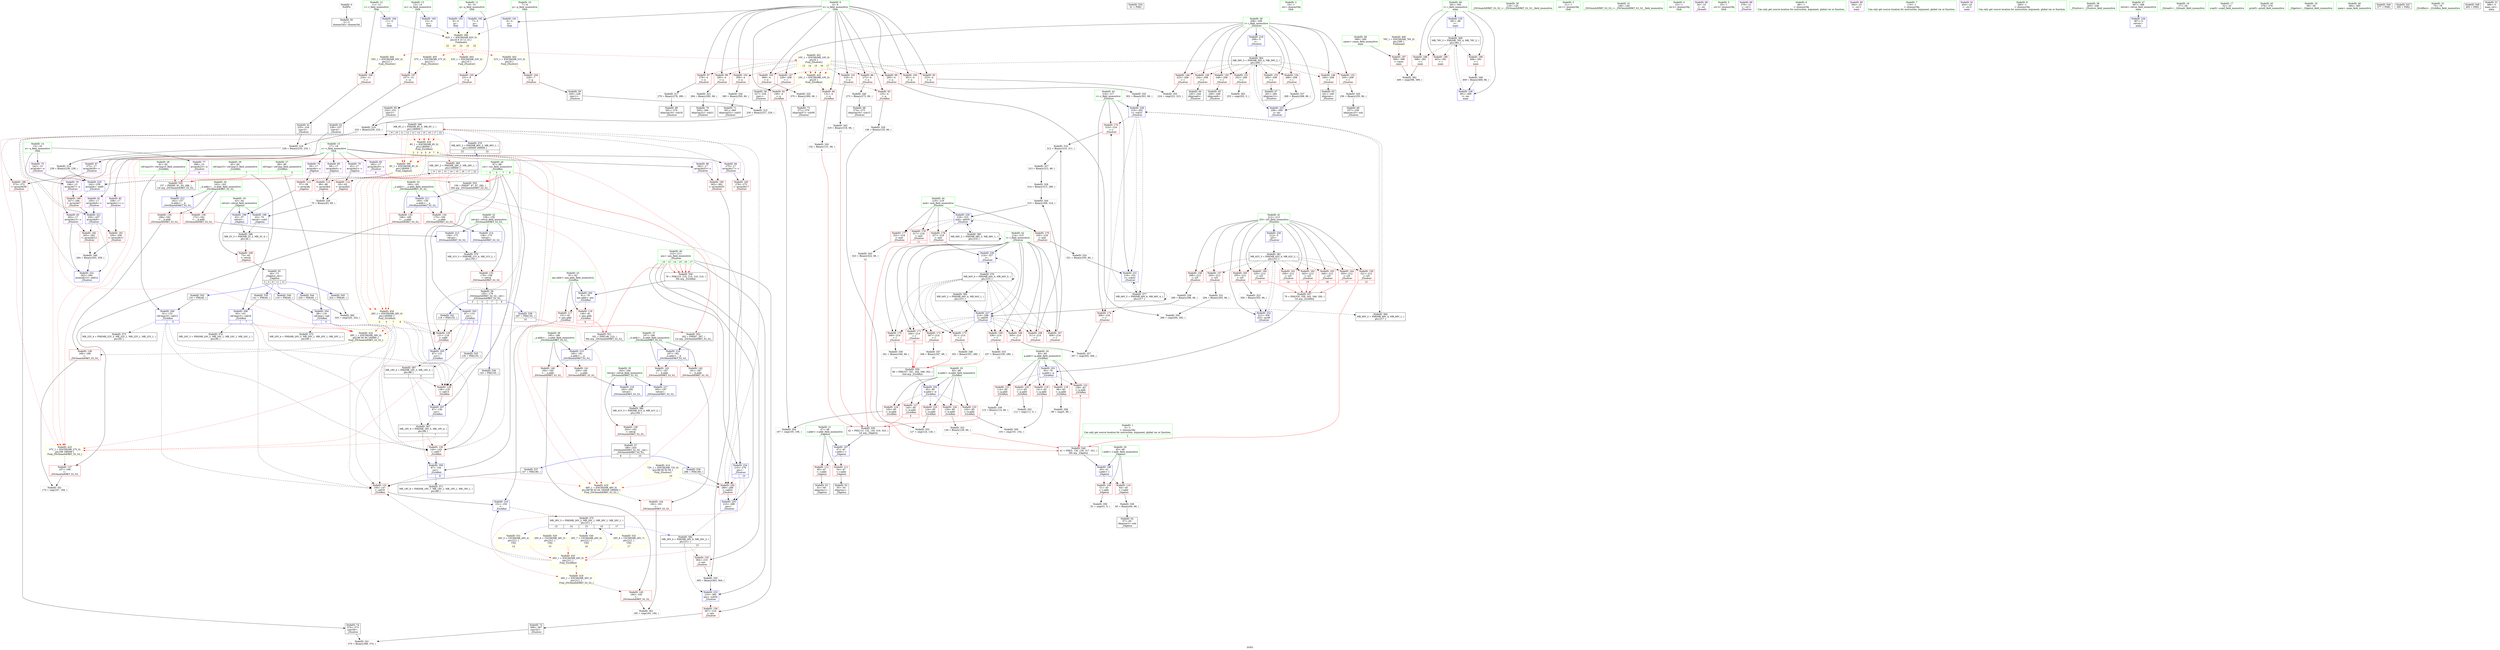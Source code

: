 digraph "SVFG" {
	label="SVFG";

	Node0x5595ea6dde20 [shape=record,color=grey,label="{NodeID: 0\nNullPtr}"];
	Node0x5595ea6dde20 -> Node0x5595ea6ec5a0[style=solid];
	Node0x5595ea701bc0 [shape=record,color=grey,label="{NodeID: 360\n325 = cmp(320, 324, )\n}"];
	Node0x5595ea6eed60 [shape=record,color=blue,label="{NodeID: 194\n11\<--5\nr\<--\nGlob }"];
	Node0x5595ea6eed60 -> Node0x5595ea71c030[style=dashed];
	Node0x5595ea6ec010 [shape=record,color=red,label="{NodeID: 111\n54\<--47\n\<--r.addr\n_Z4getsii\n}"];
	Node0x5595ea6ec010 -> Node0x5595ea6ec770[style=solid];
	Node0x5595ea6ea2b0 [shape=record,color=green,label="{NodeID: 28\n91\<--92\nref.tmp10\<--ref.tmp10_field_insensitive\n_Z2chRxii\n|{|<s1>5}}"];
	Node0x5595ea6ea2b0 -> Node0x5595ea6ef780[style=solid];
	Node0x5595ea6ea2b0:s1 -> Node0x5595ea744380[style=solid,color=red];
	Node0x5595ea744280 [shape=record,color=black,label="{NodeID: 554\n31 = PHI()\n}"];
	Node0x5595ea6f72a0 [shape=record,color=blue,label="{NodeID: 222\n262\<--264\narrayidx13\<--add14\n_Z5solvev\n}"];
	Node0x5595ea6f72a0 -> Node0x5595ea710c40[style=dashed];
	Node0x5595ea6f1e40 [shape=record,color=red,label="{NodeID: 139\n203\<--183\n\<--retval\n_ZSt3minIxERKT_S2_S2_\n}"];
	Node0x5595ea6f1e40 -> Node0x5595ea6ecb80[style=solid];
	Node0x5595ea6ecab0 [shape=record,color=black,label="{NodeID: 56\n155\<--178\n_ZSt3maxIxERKT_S2_S2__ret\<--\n_ZSt3maxIxERKT_S2_S2_\n|{<s0>3|<s1>5|<s2>7|<s3>9}}"];
	Node0x5595ea6ecab0:s0 -> Node0x5595ea742780[style=solid,color=blue];
	Node0x5595ea6ecab0:s1 -> Node0x5595ea742a00[style=solid,color=blue];
	Node0x5595ea6ecab0:s2 -> Node0x5595ea742220[style=solid,color=blue];
	Node0x5595ea6ecab0:s3 -> Node0x5595ea7423c0[style=solid,color=blue];
	Node0x5595ea6ff340 [shape=record,color=grey,label="{NodeID: 333\n337 = Binary(336, 280, )\n|{<s0>13}}"];
	Node0x5595ea6ff340:s0 -> Node0x5595ea744d30[style=solid,color=red];
	Node0x5595ea6f3500 [shape=record,color=red,label="{NodeID: 167\n309\<--214\n\<--l\n_Z5solvev\n}"];
	Node0x5595ea6f3500 -> Node0x5595ea7003c0[style=solid];
	Node0x5595ea6ee170 [shape=record,color=purple,label="{NodeID: 84\n275\<--17\narrayidx17\<--s\n_Z5solvev\n}"];
	Node0x5595ea6ee170 -> Node0x5595ea6f4200[style=solid];
	Node0x5595ea6dbe60 [shape=record,color=green,label="{NodeID: 1\n5\<--1\n\<--dummyObj\nCan only get source location for instruction, argument, global var or function.|{<s0>2}}"];
	Node0x5595ea6dbe60:s0 -> Node0x5595ea743030[style=solid,color=red];
	Node0x5595ea701d40 [shape=record,color=grey,label="{NodeID: 361\n195 = cmp(192, 194, )\n}"];
	Node0x5595ea6eee60 [shape=record,color=blue,label="{NodeID: 195\n13\<--5\nss\<--\nGlob }"];
	Node0x5595ea6eee60 -> Node0x5595ea71c030[style=dashed];
	Node0x5595ea6ec0e0 [shape=record,color=red,label="{NodeID: 112\n60\<--47\n\<--r.addr\n_Z4getsii\n}"];
	Node0x5595ea6ec0e0 -> Node0x5595ea6ec840[style=solid];
	Node0x5595ea6ea380 [shape=record,color=green,label="{NodeID: 29\n93\<--94\nref.tmp15\<--ref.tmp15_field_insensitive\n_Z2chRxii\n|{|<s1>7}}"];
	Node0x5595ea6ea380 -> Node0x5595ea6ef920[style=solid];
	Node0x5595ea6ea380:s1 -> Node0x5595ea744380[style=solid,color=red];
	Node0x5595ea744380 [shape=record,color=black,label="{NodeID: 555\n157 = PHI(89, 91, 93, 286, )\n1st arg _ZSt3maxIxERKT_S2_S2_ }"];
	Node0x5595ea744380 -> Node0x5595ea6f6a80[style=solid];
	Node0x5595ea6f7370 [shape=record,color=blue,label="{NodeID: 223\n208\<--269\ni\<--inc\n_Z5solvev\n}"];
	Node0x5595ea6f7370 -> Node0x5595ea710240[style=dashed];
	Node0x5595ea6f1f10 [shape=record,color=red,label="{NodeID: 140\n193\<--185\n\<--__a.addr\n_ZSt3minIxERKT_S2_S2_\n}"];
	Node0x5595ea6f1f10 -> Node0x5595ea6f2320[style=solid];
	Node0x5595ea6ecb80 [shape=record,color=black,label="{NodeID: 57\n180\<--203\n_ZSt3minIxERKT_S2_S2__ret\<--\n_ZSt3minIxERKT_S2_S2_\n|{<s0>8|<s1>10}}"];
	Node0x5595ea6ecb80:s0 -> Node0x5595ea7422f0[style=solid,color=blue];
	Node0x5595ea6ecb80:s1 -> Node0x5595ea742500[style=solid,color=blue];
	Node0x5595ea6ff4c0 [shape=record,color=grey,label="{NodeID: 334\n360 = Binary(359, 66, )\n}"];
	Node0x5595ea6ff4c0 -> Node0x5595ea6ed6e0[style=solid];
	Node0x5595ea6f35d0 [shape=record,color=red,label="{NodeID: 168\n311\<--214\n\<--l\n_Z5solvev\n}"];
	Node0x5595ea6f35d0 -> Node0x5595ea6fd9c0[style=solid];
	Node0x5595ea6ee240 [shape=record,color=purple,label="{NodeID: 85\n282\<--17\narrayidx20\<--s\n_Z5solvev\n|{<s0>9}}"];
	Node0x5595ea6ee240:s0 -> Node0x5595ea743a20[style=solid,color=red];
	Node0x5595ea6dbef0 [shape=record,color=green,label="{NodeID: 2\n19\<--1\n.str\<--dummyObj\nGlob }"];
	Node0x5595ea701ec0 [shape=record,color=grey,label="{NodeID: 362\n400 = cmp(398, 399, )\n}"];
	Node0x5595ea6eef60 [shape=record,color=blue,label="{NodeID: 196\n45\<--41\nl.addr\<--l\n_Z4getsii\n}"];
	Node0x5595ea6eef60 -> Node0x5595ea6ebe70[style=dashed];
	Node0x5595ea6eef60 -> Node0x5595ea6ebf40[style=dashed];
	Node0x5595ea6ec1b0 [shape=record,color=red,label="{NodeID: 113\n57\<--56\n\<--arrayidx\n_Z4getsii\n}"];
	Node0x5595ea6ec1b0 -> Node0x5595ea6ef100[style=solid];
	Node0x5595ea6ea450 [shape=record,color=green,label="{NodeID: 30\n119\<--120\n_ZSt3maxIxERKT_S2_S2_\<--_ZSt3maxIxERKT_S2_S2__field_insensitive\n}"];
	Node0x5595ea744820 [shape=record,color=black,label="{NodeID: 556\n78 = PHI(210, 210, 210, 210, 210, )\n0th arg _Z2chRxii }"];
	Node0x5595ea744820 -> Node0x5595ea6ef2a0[style=solid];
	Node0x5595ea6f7440 [shape=record,color=blue,label="{NodeID: 224\n210\<--276\nans\<--\n_Z5solvev\n|{|<s2>10}}"];
	Node0x5595ea6f7440 -> Node0x5595ea6f42d0[style=dashed];
	Node0x5595ea6f7440 -> Node0x5595ea6f7510[style=dashed];
	Node0x5595ea6f7440:s2 -> Node0x5595ea71d430[style=dashed,color=red];
	Node0x5595ea6f1fe0 [shape=record,color=red,label="{NodeID: 141\n200\<--185\n\<--__a.addr\n_ZSt3minIxERKT_S2_S2_\n}"];
	Node0x5595ea6f1fe0 -> Node0x5595ea6f6f60[style=solid];
	Node0x5595ea6ecc50 [shape=record,color=black,label="{NodeID: 58\n227\<--226\nconv\<--\n_Z5solvev\n}"];
	Node0x5595ea6ecc50 -> Node0x5595ea6fd840[style=solid];
	Node0x5595ea71d430 [shape=record,color=yellow,style=double,label="{NodeID: 418\n26V_1 = ENCHI(MR_26V_0)\npts\{211 \}\nFun[_ZSt3minIxERKT_S2_S2_]}"];
	Node0x5595ea71d430 -> Node0x5595ea6f2320[style=dashed];
	Node0x5595ea6ff640 [shape=record,color=grey,label="{NodeID: 335\n365 = Binary(363, 364, )\n}"];
	Node0x5595ea6ff640 -> Node0x5595ea6f7b90[style=solid];
	Node0x5595ea6f36a0 [shape=record,color=red,label="{NodeID: 169\n336\<--214\n\<--l\n_Z5solvev\n}"];
	Node0x5595ea6f36a0 -> Node0x5595ea6ff340[style=solid];
	Node0x5595ea6ee310 [shape=record,color=purple,label="{NodeID: 86\n362\<--17\narrayidx53\<--s\n_Z5solvev\n}"];
	Node0x5595ea6ee310 -> Node0x5595ea6f43a0[style=solid];
	Node0x5595ea6dd840 [shape=record,color=green,label="{NodeID: 3\n21\<--1\n.str.1\<--dummyObj\nGlob }"];
	Node0x5595ea725390 [shape=record,color=yellow,style=double,label="{NodeID: 529\n26V_6 = CSCHI(MR_26V_5)\npts\{211 \}\nCS[]|{<s0>15}}"];
	Node0x5595ea725390:s0 -> Node0x5595ea71ea90[style=dashed,color=red];
	Node0x5595ea702040 [shape=record,color=grey,label="{NodeID: 363\n253 = cmp(252, 5, )\n}"];
	Node0x5595ea6ef030 [shape=record,color=blue,label="{NodeID: 197\n47\<--42\nr.addr\<--r\n_Z4getsii\n}"];
	Node0x5595ea6ef030 -> Node0x5595ea6ec010[style=dashed];
	Node0x5595ea6ef030 -> Node0x5595ea6ec0e0[style=dashed];
	Node0x5595ea6ec280 [shape=record,color=red,label="{NodeID: 114\n63\<--62\n\<--arrayidx2\n_Z4getsii\n}"];
	Node0x5595ea6ec280 -> Node0x5595ea6fe8c0[style=solid];
	Node0x5595ea6ea550 [shape=record,color=green,label="{NodeID: 31\n148\<--149\n_ZSt3minIxERKT_S2_S2_\<--_ZSt3minIxERKT_S2_S2__field_insensitive\n}"];
	Node0x5595ea744af0 [shape=record,color=black,label="{NodeID: 557\n79 = PHI(335, 339, 343, 346, 350, )\n1st arg _Z2chRxii }"];
	Node0x5595ea744af0 -> Node0x5595ea6ef370[style=solid];
	Node0x5595ea6f7510 [shape=record,color=blue,label="{NodeID: 225\n210\<--289\nans\<--\n_Z5solvev\n}"];
	Node0x5595ea6f7510 -> Node0x5595ea716070[style=dashed];
	Node0x5595ea6f20b0 [shape=record,color=red,label="{NodeID: 142\n191\<--187\n\<--__b.addr\n_ZSt3minIxERKT_S2_S2_\n}"];
	Node0x5595ea6f20b0 -> Node0x5595ea6f2250[style=solid];
	Node0x5595ea6ecd20 [shape=record,color=black,label="{NodeID: 59\n229\<--228\nconv1\<--\n_Z5solvev\n}"];
	Node0x5595ea6ecd20 -> Node0x5595ea6fd840[style=solid];
	Node0x5595ea712570 [shape=record,color=yellow,style=double,label="{NodeID: 419\n48V_1 = ENCHI(MR_48V_0)\npts\{88 90 92 94 160000 180000 \}\nFun[_ZSt3minIxERKT_S2_S2_]}"];
	Node0x5595ea712570 -> Node0x5595ea6f2250[style=dashed];
	Node0x5595ea6ff7c0 [shape=record,color=grey,label="{NodeID: 336\n299 = Binary(298, 66, )\n}"];
	Node0x5595ea6ff7c0 -> Node0x5595ea6f76b0[style=solid];
	Node0x5595ea6f3770 [shape=record,color=red,label="{NodeID: 170\n340\<--214\n\<--l\n_Z5solvev\n}"];
	Node0x5595ea6f3770 -> Node0x5595ea6feec0[style=solid];
	Node0x5595ea6ee3e0 [shape=record,color=purple,label="{NodeID: 87\n372\<--17\narrayidx58\<--s\n_Z5solvev\n}"];
	Node0x5595ea6ee3e0 -> Node0x5595ea6f4470[style=solid];
	Node0x5595ea6dd8d0 [shape=record,color=green,label="{NodeID: 4\n23\<--1\n.str.2\<--dummyObj\nGlob }"];
	Node0x5595ea7254f0 [shape=record,color=yellow,style=double,label="{NodeID: 530\n26V_7 = CSCHI(MR_26V_6)\npts\{211 \}\nCS[]|{<s0>16}}"];
	Node0x5595ea7254f0:s0 -> Node0x5595ea71ea90[style=dashed,color=red];
	Node0x5595ea710240 [shape=record,color=black,label="{NodeID: 364\nMR_59V_3 = PHI(MR_59V_4, MR_59V_2, )\npts\{209 \}\n}"];
	Node0x5595ea710240 -> Node0x5595ea6f23f0[style=dashed];
	Node0x5595ea710240 -> Node0x5595ea6f24c0[style=dashed];
	Node0x5595ea710240 -> Node0x5595ea6f2590[style=dashed];
	Node0x5595ea710240 -> Node0x5595ea6f2660[style=dashed];
	Node0x5595ea710240 -> Node0x5595ea6f2730[style=dashed];
	Node0x5595ea710240 -> Node0x5595ea6f2800[style=dashed];
	Node0x5595ea710240 -> Node0x5595ea6f28d0[style=dashed];
	Node0x5595ea710240 -> Node0x5595ea6f29a0[style=dashed];
	Node0x5595ea710240 -> Node0x5595ea6f2a70[style=dashed];
	Node0x5595ea710240 -> Node0x5595ea6f7370[style=dashed];
	Node0x5595ea6ef100 [shape=record,color=blue,label="{NodeID: 198\n43\<--57\nretval\<--\n_Z4getsii\n}"];
	Node0x5595ea6ef100 -> Node0x5595ea6f5760[style=dashed];
	Node0x5595ea6ec350 [shape=record,color=red,label="{NodeID: 115\n69\<--68\n\<--arrayidx4\n_Z4getsii\n}"];
	Node0x5595ea6ec350 -> Node0x5595ea6fe8c0[style=solid];
	Node0x5595ea6ea650 [shape=record,color=green,label="{NodeID: 32\n158\<--159\nretval\<--retval_field_insensitive\n_ZSt3maxIxERKT_S2_S2_\n}"];
	Node0x5595ea6ea650 -> Node0x5595ea6f1890[style=solid];
	Node0x5595ea6ea650 -> Node0x5595ea6f6b50[style=solid];
	Node0x5595ea6ea650 -> Node0x5595ea6f6c20[style=solid];
	Node0x5595ea744d30 [shape=record,color=black,label="{NodeID: 558\n80 = PHI(337, 341, 344, 348, 352, )\n2nd arg _Z2chRxii }"];
	Node0x5595ea744d30 -> Node0x5595ea6ef440[style=solid];
	Node0x5595ea6f75e0 [shape=record,color=blue,label="{NodeID: 226\n212\<--5\ni25\<--\n_Z5solvev\n}"];
	Node0x5595ea6f75e0 -> Node0x5595ea715b70[style=dashed];
	Node0x5595ea6f2180 [shape=record,color=red,label="{NodeID: 143\n197\<--187\n\<--__b.addr\n_ZSt3minIxERKT_S2_S2_\n}"];
	Node0x5595ea6f2180 -> Node0x5595ea6f6e90[style=solid];
	Node0x5595ea6ecdf0 [shape=record,color=black,label="{NodeID: 60\n232\<--231\nconv2\<--\n_Z5solvev\n}"];
	Node0x5595ea6ecdf0 -> Node0x5595ea6fde40[style=solid];
	Node0x5595ea6ff940 [shape=record,color=grey,label="{NodeID: 337\n269 = Binary(268, 66, )\n}"];
	Node0x5595ea6ff940 -> Node0x5595ea6f7370[style=solid];
	Node0x5595ea6f3840 [shape=record,color=red,label="{NodeID: 171\n344\<--214\n\<--l\n_Z5solvev\n|{<s0>15}}"];
	Node0x5595ea6f3840:s0 -> Node0x5595ea744d30[style=solid,color=red];
	Node0x5595ea6ee4b0 [shape=record,color=purple,label="{NodeID: 88\n30\<--19\n\<--.str\n_Z4readv\n}"];
	Node0x5595ea6dd960 [shape=record,color=green,label="{NodeID: 5\n25\<--1\n.str.3\<--dummyObj\nGlob }"];
	Node0x5595ea725650 [shape=record,color=yellow,style=double,label="{NodeID: 531\n26V_5 = CSCHI(MR_26V_4)\npts\{211 \}\nCS[]|{<s0>14}}"];
	Node0x5595ea725650:s0 -> Node0x5595ea71ea90[style=dashed,color=red];
	Node0x5595ea710740 [shape=record,color=black,label="{NodeID: 365\nMR_28V_2 = PHI(MR_28V_3, MR_28V_1, )\npts\{160000 \}\n|{|<s2>9|<s3>10|<s4>13|<s5>14|<s6>15|<s7>16|<s8>17|<s9>22}}"];
	Node0x5595ea710740 -> Node0x5595ea6f42d0[style=dashed];
	Node0x5595ea710740 -> Node0x5595ea6f7100[style=dashed];
	Node0x5595ea710740:s2 -> Node0x5595ea712a90[style=dashed,color=red];
	Node0x5595ea710740:s3 -> Node0x5595ea712570[style=dashed,color=red];
	Node0x5595ea710740:s4 -> Node0x5595ea71eb70[style=dashed,color=red];
	Node0x5595ea710740:s5 -> Node0x5595ea71eb70[style=dashed,color=red];
	Node0x5595ea710740:s6 -> Node0x5595ea71eb70[style=dashed,color=red];
	Node0x5595ea710740:s7 -> Node0x5595ea71eb70[style=dashed,color=red];
	Node0x5595ea710740:s8 -> Node0x5595ea71eb70[style=dashed,color=red];
	Node0x5595ea710740:s9 -> Node0x5595ea712040[style=dashed,color=blue];
	Node0x5595ea6ef1d0 [shape=record,color=blue,label="{NodeID: 199\n43\<--70\nretval\<--sub5\n_Z4getsii\n}"];
	Node0x5595ea6ef1d0 -> Node0x5595ea6f5760[style=dashed];
	Node0x5595ea6f0b90 [shape=record,color=red,label="{NodeID: 116\n146\<--81\n\<--ans.addr\n_Z2chRxii\n|{<s0>8}}"];
	Node0x5595ea6f0b90:s0 -> Node0x5595ea743780[style=solid,color=red];
	Node0x5595ea6ea720 [shape=record,color=green,label="{NodeID: 33\n160\<--161\n__a.addr\<--__a.addr_field_insensitive\n_ZSt3maxIxERKT_S2_S2_\n}"];
	Node0x5595ea6ea720 -> Node0x5595ea6f1960[style=solid];
	Node0x5595ea6ea720 -> Node0x5595ea6f1a30[style=solid];
	Node0x5595ea6ea720 -> Node0x5595ea6f69f0[style=solid];
	Node0x5595ea6f76b0 [shape=record,color=blue,label="{NodeID: 227\n214\<--299\nl\<--add30\n_Z5solvev\n}"];
	Node0x5595ea6f76b0 -> Node0x5595ea6f3430[style=dashed];
	Node0x5595ea6f76b0 -> Node0x5595ea6f3500[style=dashed];
	Node0x5595ea6f76b0 -> Node0x5595ea6f35d0[style=dashed];
	Node0x5595ea6f76b0 -> Node0x5595ea6f36a0[style=dashed];
	Node0x5595ea6f76b0 -> Node0x5595ea6f3770[style=dashed];
	Node0x5595ea6f76b0 -> Node0x5595ea6f3840[style=dashed];
	Node0x5595ea6f76b0 -> Node0x5595ea6f3910[style=dashed];
	Node0x5595ea6f76b0 -> Node0x5595ea6f39e0[style=dashed];
	Node0x5595ea6f76b0 -> Node0x5595ea6f7920[style=dashed];
	Node0x5595ea6f76b0 -> Node0x5595ea714270[style=dashed];
	Node0x5595ea6f76b0 -> Node0x5595ea716570[style=dashed];
	Node0x5595ea6f2250 [shape=record,color=red,label="{NodeID: 144\n192\<--191\n\<--\n_ZSt3minIxERKT_S2_S2_\n}"];
	Node0x5595ea6f2250 -> Node0x5595ea701d40[style=solid];
	Node0x5595ea6ecec0 [shape=record,color=black,label="{NodeID: 61\n235\<--234\nconv3\<--\n_Z5solvev\n}"];
	Node0x5595ea6ecec0 -> Node0x5595ea6fdcc0[style=solid];
	Node0x5595ea6ffac0 [shape=record,color=grey,label="{NodeID: 338\n65 = Binary(64, 66, )\n}"];
	Node0x5595ea6ffac0 -> Node0x5595ea6ec910[style=solid];
	Node0x5595ea6f3910 [shape=record,color=red,label="{NodeID: 172\n347\<--214\n\<--l\n_Z5solvev\n}"];
	Node0x5595ea6f3910 -> Node0x5595ea700840[style=solid];
	Node0x5595ea6ee580 [shape=record,color=purple,label="{NodeID: 89\n376\<--21\n\<--.str.1\n_Z5solvev\n}"];
	Node0x5595ea6de2c0 [shape=record,color=green,label="{NodeID: 6\n66\<--1\n\<--dummyObj\nCan only get source location for instruction, argument, global var or function.}"];
	Node0x5595ea7257b0 [shape=record,color=yellow,style=double,label="{NodeID: 532\n26V_8 = CSCHI(MR_26V_7)\npts\{211 \}\nCS[]|{<s0>17}}"];
	Node0x5595ea7257b0:s0 -> Node0x5595ea71ea90[style=dashed,color=red];
	Node0x5595ea710c40 [shape=record,color=black,label="{NodeID: 366\nMR_8V_2 = PHI(MR_8V_5, MR_8V_1, )\npts\{180000 \}\n|{|<s5>9|<s6>10|<s7>11|<s8>12|<s9>13|<s10>14|<s11>15|<s12>16|<s13>17|<s14>22}}"];
	Node0x5595ea710c40 -> Node0x5595ea6f4200[style=dashed];
	Node0x5595ea710c40 -> Node0x5595ea6f42d0[style=dashed];
	Node0x5595ea710c40 -> Node0x5595ea6f43a0[style=dashed];
	Node0x5595ea710c40 -> Node0x5595ea6f4470[style=dashed];
	Node0x5595ea710c40 -> Node0x5595ea6f71d0[style=dashed];
	Node0x5595ea710c40:s5 -> Node0x5595ea712980[style=dashed,color=red];
	Node0x5595ea710c40:s6 -> Node0x5595ea712570[style=dashed,color=red];
	Node0x5595ea710c40:s7 -> Node0x5595ea71bf50[style=dashed,color=red];
	Node0x5595ea710c40:s8 -> Node0x5595ea71bf50[style=dashed,color=red];
	Node0x5595ea710c40:s9 -> Node0x5595ea71ec50[style=dashed,color=red];
	Node0x5595ea710c40:s10 -> Node0x5595ea71ec50[style=dashed,color=red];
	Node0x5595ea710c40:s11 -> Node0x5595ea71ec50[style=dashed,color=red];
	Node0x5595ea710c40:s12 -> Node0x5595ea71ec50[style=dashed,color=red];
	Node0x5595ea710c40:s13 -> Node0x5595ea71ec50[style=dashed,color=red];
	Node0x5595ea710c40:s14 -> Node0x5595ea712040[style=dashed,color=blue];
	Node0x5595ea6ef2a0 [shape=record,color=blue,label="{NodeID: 200\n81\<--78\nans.addr\<--ans\n_Z2chRxii\n}"];
	Node0x5595ea6ef2a0 -> Node0x5595ea6f0b90[style=dashed];
	Node0x5595ea6ef2a0 -> Node0x5595ea6f0c60[style=dashed];
	Node0x5595ea6f0c60 [shape=record,color=red,label="{NodeID: 117\n151\<--81\n\<--ans.addr\n_Z2chRxii\n}"];
	Node0x5595ea6f0c60 -> Node0x5595ea6f6960[style=solid];
	Node0x5595ea6ea7f0 [shape=record,color=green,label="{NodeID: 34\n162\<--163\n__b.addr\<--__b.addr_field_insensitive\n_ZSt3maxIxERKT_S2_S2_\n}"];
	Node0x5595ea6ea7f0 -> Node0x5595ea6f1b00[style=solid];
	Node0x5595ea6ea7f0 -> Node0x5595ea6f1bd0[style=solid];
	Node0x5595ea6ea7f0 -> Node0x5595ea6f6a80[style=solid];
	Node0x5595ea6f7780 [shape=record,color=blue,label="{NodeID: 228\n216\<--302\nr\<--sub31\n_Z5solvev\n}"];
	Node0x5595ea6f7780 -> Node0x5595ea6f3ab0[style=dashed];
	Node0x5595ea6f7780 -> Node0x5595ea6f3b80[style=dashed];
	Node0x5595ea6f7780 -> Node0x5595ea6f79f0[style=dashed];
	Node0x5595ea6f7780 -> Node0x5595ea714770[style=dashed];
	Node0x5595ea6f7780 -> Node0x5595ea6f4d60[style=dashed];
	Node0x5595ea6f2320 [shape=record,color=red,label="{NodeID: 145\n194\<--193\n\<--\n_ZSt3minIxERKT_S2_S2_\n}"];
	Node0x5595ea6f2320 -> Node0x5595ea701d40[style=solid];
	Node0x5595ea6ecf90 [shape=record,color=black,label="{NodeID: 62\n238\<--237\nconv4\<--\n_Z5solvev\n}"];
	Node0x5595ea6ecf90 -> Node0x5595ea6fd6c0[style=solid];
	Node0x5595ea6ffc40 [shape=record,color=grey,label="{NodeID: 339\n115 = Binary(114, 66, )\n|{<s0>2}}"];
	Node0x5595ea6ffc40:s0 -> Node0x5595ea743540[style=solid,color=red];
	Node0x5595ea6f39e0 [shape=record,color=red,label="{NodeID: 173\n351\<--214\n\<--l\n_Z5solvev\n}"];
	Node0x5595ea6f39e0 -> Node0x5595ea7009c0[style=solid];
	Node0x5595ea6ee650 [shape=record,color=purple,label="{NodeID: 90\n394\<--23\n\<--.str.2\nmain\n}"];
	Node0x5595ea6de380 [shape=record,color=green,label="{NodeID: 7\n110\<--1\n\<--dummyObj\nCan only get source location for instruction, argument, global var or function.}"];
	Node0x5595ea711140 [shape=record,color=black,label="{NodeID: 367\nMR_18V_6 = PHI(MR_18V_5, MR_18V_4, )\npts\{88 \}\n|{|<s2>7}}"];
	Node0x5595ea711140 -> Node0x5595ea6f16f0[style=dashed];
	Node0x5595ea711140 -> Node0x5595ea6ef9f0[style=dashed];
	Node0x5595ea711140:s2 -> Node0x5595ea712980[style=dashed,color=red];
	Node0x5595ea6ef370 [shape=record,color=blue,label="{NodeID: 201\n83\<--79\nq.addr\<--q\n_Z2chRxii\n}"];
	Node0x5595ea6ef370 -> Node0x5595ea6f0d30[style=dashed];
	Node0x5595ea6ef370 -> Node0x5595ea6f0e00[style=dashed];
	Node0x5595ea6ef370 -> Node0x5595ea6f0ed0[style=dashed];
	Node0x5595ea6ef370 -> Node0x5595ea6f0fa0[style=dashed];
	Node0x5595ea6ef370 -> Node0x5595ea6f1070[style=dashed];
	Node0x5595ea6f0d30 [shape=record,color=red,label="{NodeID: 118\n98\<--83\n\<--q.addr\n_Z2chRxii\n}"];
	Node0x5595ea6f0d30 -> Node0x5595ea7018c0[style=solid];
	Node0x5595ea6ea8c0 [shape=record,color=green,label="{NodeID: 35\n183\<--184\nretval\<--retval_field_insensitive\n_ZSt3minIxERKT_S2_S2_\n}"];
	Node0x5595ea6ea8c0 -> Node0x5595ea6f1e40[style=solid];
	Node0x5595ea6ea8c0 -> Node0x5595ea6f6e90[style=solid];
	Node0x5595ea6ea8c0 -> Node0x5595ea6f6f60[style=solid];
	Node0x5595ea71bf50 [shape=record,color=yellow,style=double,label="{NodeID: 395\n8V_1 = ENCHI(MR_8V_0)\npts\{180000 \}\nFun[_Z4getsii]}"];
	Node0x5595ea71bf50 -> Node0x5595ea6ec1b0[style=dashed];
	Node0x5595ea71bf50 -> Node0x5595ea6ec280[style=dashed];
	Node0x5595ea71bf50 -> Node0x5595ea6ec350[style=dashed];
	Node0x5595ea6f7850 [shape=record,color=blue,label="{NodeID: 229\n218\<--315\nmid\<--add35\n_Z5solvev\n}"];
	Node0x5595ea6f7850 -> Node0x5595ea6f3c50[style=dashed];
	Node0x5595ea6f7850 -> Node0x5595ea6f3d20[style=dashed];
	Node0x5595ea6f7850 -> Node0x5595ea6f3df0[style=dashed];
	Node0x5595ea6f7850 -> Node0x5595ea6f3ec0[style=dashed];
	Node0x5595ea6f7850 -> Node0x5595ea6f7850[style=dashed];
	Node0x5595ea6f7850 -> Node0x5595ea6f5260[style=dashed];
	Node0x5595ea6f23f0 [shape=record,color=red,label="{NodeID: 146\n222\<--208\n\<--i\n_Z5solvev\n}"];
	Node0x5595ea6f23f0 -> Node0x5595ea701440[style=solid];
	Node0x5595ea6ed060 [shape=record,color=black,label="{NodeID: 63\n241\<--240\nidxprom\<--\n_Z5solvev\n}"];
	Node0x5595ea712980 [shape=record,color=yellow,style=double,label="{NodeID: 423\n37V_1 = ENCHI(MR_37V_0)\npts\{88 180000 \}\nFun[_ZSt3maxIxERKT_S2_S2_]}"];
	Node0x5595ea712980 -> Node0x5595ea6f1ca0[style=dashed];
	Node0x5595ea6ffdc0 [shape=record,color=grey,label="{NodeID: 340\n273 = Binary(272, 66, )\n}"];
	Node0x5595ea6ffdc0 -> Node0x5595ea6ed470[style=solid];
	Node0x5595ea6f3ab0 [shape=record,color=red,label="{NodeID: 174\n306\<--216\n\<--r\n_Z5solvev\n}"];
	Node0x5595ea6f3ab0 -> Node0x5595ea701740[style=solid];
	Node0x5595ea6ee720 [shape=record,color=purple,label="{NodeID: 91\n404\<--25\n\<--.str.3\nmain\n}"];
	Node0x5595ea6de440 [shape=record,color=green,label="{NodeID: 8\n280\<--1\n\<--dummyObj\nCan only get source location for instruction, argument, global var or function.}"];
	Node0x5595ea6ef440 [shape=record,color=blue,label="{NodeID: 202\n85\<--80\nw.addr\<--w\n_Z2chRxii\n}"];
	Node0x5595ea6ef440 -> Node0x5595ea6f1140[style=dashed];
	Node0x5595ea6ef440 -> Node0x5595ea6f1210[style=dashed];
	Node0x5595ea6ef440 -> Node0x5595ea6f12e0[style=dashed];
	Node0x5595ea6ef440 -> Node0x5595ea6f13b0[style=dashed];
	Node0x5595ea6ef440 -> Node0x5595ea6f1480[style=dashed];
	Node0x5595ea6f0e00 [shape=record,color=red,label="{NodeID: 119\n101\<--83\n\<--q.addr\n_Z2chRxii\n}"];
	Node0x5595ea6f0e00 -> Node0x5595ea7015c0[style=solid];
	Node0x5595ea6ea990 [shape=record,color=green,label="{NodeID: 36\n185\<--186\n__a.addr\<--__a.addr_field_insensitive\n_ZSt3minIxERKT_S2_S2_\n}"];
	Node0x5595ea6ea990 -> Node0x5595ea6f1f10[style=solid];
	Node0x5595ea6ea990 -> Node0x5595ea6f1fe0[style=solid];
	Node0x5595ea6ea990 -> Node0x5595ea6f6cf0[style=solid];
	Node0x5595ea71c030 [shape=record,color=yellow,style=double,label="{NodeID: 396\n82V_1 = ENCHI(MR_82V_0)\npts\{6 8 10 12 14 \}\nFun[main]|{<s0>22|<s1>22|<s2>22|<s3>22|<s4>22}}"];
	Node0x5595ea71c030:s0 -> Node0x5595ea71c4f0[style=dashed,color=red];
	Node0x5595ea71c030:s1 -> Node0x5595ea71c600[style=dashed,color=red];
	Node0x5595ea71c030:s2 -> Node0x5595ea71c6e0[style=dashed,color=red];
	Node0x5595ea71c030:s3 -> Node0x5595ea71c7c0[style=dashed,color=red];
	Node0x5595ea71c030:s4 -> Node0x5595ea71c8a0[style=dashed,color=red];
	Node0x5595ea6f7920 [shape=record,color=blue,label="{NodeID: 230\n214\<--327\nl\<--\n_Z5solvev\n}"];
	Node0x5595ea6f7920 -> Node0x5595ea714270[style=dashed];
	Node0x5595ea6f24c0 [shape=record,color=red,label="{NodeID: 147\n226\<--208\n\<--i\n_Z5solvev\n}"];
	Node0x5595ea6f24c0 -> Node0x5595ea6ecc50[style=solid];
	Node0x5595ea6ed130 [shape=record,color=black,label="{NodeID: 64\n245\<--244\nidxprom6\<--\n_Z5solvev\n}"];
	Node0x5595ea712a90 [shape=record,color=yellow,style=double,label="{NodeID: 424\n39V_1 = ENCHI(MR_39V_0)\npts\{90 92 94 160000 \}\nFun[_ZSt3maxIxERKT_S2_S2_]}"];
	Node0x5595ea712a90 -> Node0x5595ea6f1d70[style=dashed];
	Node0x5595ea6fff40 [shape=record,color=grey,label="{NodeID: 341\n375 = Binary(368, 374, )\n}"];
	Node0x5595ea6f3b80 [shape=record,color=red,label="{NodeID: 175\n310\<--216\n\<--r\n_Z5solvev\n}"];
	Node0x5595ea6f3b80 -> Node0x5595ea6fd9c0[style=solid];
	Node0x5595ea6ee7f0 [shape=record,color=red,label="{NodeID: 92\n106\<--4\n\<--n\n_Z2chRxii\n}"];
	Node0x5595ea6ee7f0 -> Node0x5595ea7012c0[style=solid];
	Node0x5595ea6de500 [shape=record,color=green,label="{NodeID: 9\n4\<--6\nn\<--n_field_insensitive\nGlob }"];
	Node0x5595ea6de500 -> Node0x5595ea6ee7f0[style=solid];
	Node0x5595ea6de500 -> Node0x5595ea6ee8c0[style=solid];
	Node0x5595ea6de500 -> Node0x5595ea6ee990[style=solid];
	Node0x5595ea6de500 -> Node0x5595ea6eea60[style=solid];
	Node0x5595ea6de500 -> Node0x5595ea6eb3e0[style=solid];
	Node0x5595ea6de500 -> Node0x5595ea6eb4b0[style=solid];
	Node0x5595ea6de500 -> Node0x5595ea6eb580[style=solid];
	Node0x5595ea6de500 -> Node0x5595ea6eb650[style=solid];
	Node0x5595ea6de500 -> Node0x5595ea6eb720[style=solid];
	Node0x5595ea6de500 -> Node0x5595ea6eb7f0[style=solid];
	Node0x5595ea6de500 -> Node0x5595ea6eb8c0[style=solid];
	Node0x5595ea6de500 -> Node0x5595ea6eb990[style=solid];
	Node0x5595ea6de500 -> Node0x5595ea6f4880[style=solid];
	Node0x5595ea349f20 [shape=record,color=black,label="{NodeID: 535\n141 = PHI(40, )\n}"];
	Node0x5595ea349f20 -> Node0x5595ea6ef920[style=solid];
	Node0x5595ea711b40 [shape=record,color=black,label="{NodeID: 369\nMR_78V_3 = PHI(MR_78V_4, MR_78V_2, )\npts\{392 \}\n}"];
	Node0x5595ea711b40 -> Node0x5595ea6f4610[style=dashed];
	Node0x5595ea711b40 -> Node0x5595ea6f46e0[style=dashed];
	Node0x5595ea711b40 -> Node0x5595ea6f47b0[style=dashed];
	Node0x5595ea711b40 -> Node0x5595ea6f7e00[style=dashed];
	Node0x5595ea6ef510 [shape=record,color=blue,label="{NodeID: 203\n87\<--110\ncur\<--\n_Z2chRxii\n|{|<s3>3}}"];
	Node0x5595ea6ef510 -> Node0x5595ea6f1550[style=dashed];
	Node0x5595ea6ef510 -> Node0x5595ea6ef6b0[style=dashed];
	Node0x5595ea6ef510 -> Node0x5595ea6f5c60[style=dashed];
	Node0x5595ea6ef510:s3 -> Node0x5595ea712980[style=dashed,color=red];
	Node0x5595ea6f0ed0 [shape=record,color=red,label="{NodeID: 120\n111\<--83\n\<--q.addr\n_Z2chRxii\n}"];
	Node0x5595ea6f0ed0 -> Node0x5595ea700fc0[style=solid];
	Node0x5595ea6eaa60 [shape=record,color=green,label="{NodeID: 37\n187\<--188\n__b.addr\<--__b.addr_field_insensitive\n_ZSt3minIxERKT_S2_S2_\n}"];
	Node0x5595ea6eaa60 -> Node0x5595ea6f20b0[style=solid];
	Node0x5595ea6eaa60 -> Node0x5595ea6f2180[style=solid];
	Node0x5595ea6eaa60 -> Node0x5595ea6f6dc0[style=solid];
	Node0x5595ea6fd6c0 [shape=record,color=grey,label="{NodeID: 314\n239 = Binary(236, 238, )\n}"];
	Node0x5595ea6fd6c0 -> Node0x5595ea6f7100[style=solid];
	Node0x5595ea6f79f0 [shape=record,color=blue,label="{NodeID: 231\n216\<--331\nr\<--sub42\n_Z5solvev\n}"];
	Node0x5595ea6f79f0 -> Node0x5595ea714770[style=dashed];
	Node0x5595ea6f2590 [shape=record,color=red,label="{NodeID: 148\n240\<--208\n\<--i\n_Z5solvev\n}"];
	Node0x5595ea6f2590 -> Node0x5595ea6ed060[style=solid];
	Node0x5595ea6ed200 [shape=record,color=black,label="{NodeID: 65\n249\<--248\nidxprom8\<--\n_Z5solvev\n}"];
	Node0x5595ea712ba0 [shape=record,color=yellow,style=double,label="{NodeID: 425\n10V_1 = ENCHI(MR_10V_0)\npts\{6 \}\nFun[_Z2chRxii]}"];
	Node0x5595ea712ba0 -> Node0x5595ea6ee7f0[style=dashed];
	Node0x5595ea712ba0 -> Node0x5595ea6ee8c0[style=dashed];
	Node0x5595ea712ba0 -> Node0x5595ea6ee990[style=dashed];
	Node0x5595ea7000c0 [shape=record,color=grey,label="{NodeID: 342\n319 = Binary(318, 66, )\n|{<s0>11}}"];
	Node0x5595ea7000c0:s0 -> Node0x5595ea743540[style=solid,color=red];
	Node0x5595ea6f3c50 [shape=record,color=red,label="{NodeID: 176\n317\<--218\n\<--mid\n_Z5solvev\n|{<s0>11}}"];
	Node0x5595ea6f3c50:s0 -> Node0x5595ea743030[style=solid,color=red];
	Node0x5595ea6ee8c0 [shape=record,color=red,label="{NodeID: 93\n125\<--4\n\<--n\n_Z2chRxii\n}"];
	Node0x5595ea6ee8c0 -> Node0x5595ea6fed40[style=solid];
	Node0x5595ea6de5c0 [shape=record,color=green,label="{NodeID: 10\n7\<--8\np\<--p_field_insensitive\nGlob }"];
	Node0x5595ea6de5c0 -> Node0x5595ea6eba60[style=solid];
	Node0x5595ea6de5c0 -> Node0x5595ea6eeb60[style=solid];
	Node0x5595ea742220 [shape=record,color=black,label="{NodeID: 536\n143 = PHI(155, )\n}"];
	Node0x5595ea742220 -> Node0x5595ea6f16f0[style=solid];
	Node0x5595ea712040 [shape=record,color=black,label="{NodeID: 370\nMR_80V_2 = PHI(MR_80V_3, MR_80V_1, )\npts\{160000 180000 \}\n|{<s0>22|<s1>22}}"];
	Node0x5595ea712040:s0 -> Node0x5595ea710740[style=dashed,color=red];
	Node0x5595ea712040:s1 -> Node0x5595ea710c40[style=dashed,color=red];
	Node0x5595ea6ef5e0 [shape=record,color=blue,label="{NodeID: 204\n89\<--116\nref.tmp\<--call\n_Z2chRxii\n|{|<s5>3}}"];
	Node0x5595ea6ef5e0 -> Node0x5595ea6f1550[style=dashed];
	Node0x5595ea6ef5e0 -> Node0x5595ea6f1620[style=dashed];
	Node0x5595ea6ef5e0 -> Node0x5595ea6f16f0[style=dashed];
	Node0x5595ea6ef5e0 -> Node0x5595ea6f17c0[style=dashed];
	Node0x5595ea6ef5e0 -> Node0x5595ea712e70[style=dashed];
	Node0x5595ea6ef5e0:s5 -> Node0x5595ea712a90[style=dashed,color=red];
	Node0x5595ea6f0fa0 [shape=record,color=red,label="{NodeID: 121\n114\<--83\n\<--q.addr\n_Z2chRxii\n}"];
	Node0x5595ea6f0fa0 -> Node0x5595ea6ffc40[style=solid];
	Node0x5595ea6eab30 [shape=record,color=green,label="{NodeID: 38\n205\<--206\n_Z5solvev\<--_Z5solvev_field_insensitive\n}"];
	Node0x5595ea6fd840 [shape=record,color=grey,label="{NodeID: 315\n230 = Binary(227, 229, )\n}"];
	Node0x5595ea6fd840 -> Node0x5595ea6fde40[style=solid];
	Node0x5595ea6f7ac0 [shape=record,color=blue,label="{NodeID: 232\n212\<--356\ni25\<--inc49\n_Z5solvev\n}"];
	Node0x5595ea6f7ac0 -> Node0x5595ea715b70[style=dashed];
	Node0x5595ea6f2660 [shape=record,color=red,label="{NodeID: 149\n244\<--208\n\<--i\n_Z5solvev\n}"];
	Node0x5595ea6f2660 -> Node0x5595ea6ed130[style=solid];
	Node0x5595ea6ed2d0 [shape=record,color=black,label="{NodeID: 66\n257\<--256\nidxprom10\<--sub\n_Z5solvev\n}"];
	Node0x5595ea700240 [shape=record,color=grey,label="{NodeID: 343\n323 = Binary(322, 66, )\n|{<s0>12}}"];
	Node0x5595ea700240:s0 -> Node0x5595ea743540[style=solid,color=red];
	Node0x5595ea6f3d20 [shape=record,color=red,label="{NodeID: 177\n322\<--218\n\<--mid\n_Z5solvev\n}"];
	Node0x5595ea6f3d20 -> Node0x5595ea700240[style=solid];
	Node0x5595ea6ee990 [shape=record,color=red,label="{NodeID: 94\n131\<--4\n\<--n\n_Z2chRxii\n}"];
	Node0x5595ea6ee990 -> Node0x5595ea6fdfc0[style=solid];
	Node0x5595ea6de680 [shape=record,color=green,label="{NodeID: 11\n9\<--10\nq\<--q_field_insensitive\nGlob }"];
	Node0x5595ea6de680 -> Node0x5595ea6ebb30[style=solid];
	Node0x5595ea6de680 -> Node0x5595ea6eec60[style=solid];
	Node0x5595ea7422f0 [shape=record,color=black,label="{NodeID: 537\n147 = PHI(180, )\n}"];
	Node0x5595ea7422f0 -> Node0x5595ea6f17c0[style=solid];
	Node0x5595ea712d80 [shape=record,color=black,label="{NodeID: 371\nMR_18V_8 = PHI(MR_18V_7, MR_18V_1, MR_18V_1, MR_18V_1, )\npts\{88 \}\n}"];
	Node0x5595ea6ef6b0 [shape=record,color=blue,label="{NodeID: 205\n87\<--121\ncur\<--\n_Z2chRxii\n}"];
	Node0x5595ea6ef6b0 -> Node0x5595ea6f5c60[style=dashed];
	Node0x5595ea6f1070 [shape=record,color=red,label="{NodeID: 122\n139\<--83\n\<--q.addr\n_Z2chRxii\n|{<s0>6}}"];
	Node0x5595ea6f1070:s0 -> Node0x5595ea743030[style=solid,color=red];
	Node0x5595ea6eac30 [shape=record,color=green,label="{NodeID: 39\n208\<--209\ni\<--i_field_insensitive\n_Z5solvev\n}"];
	Node0x5595ea6eac30 -> Node0x5595ea6f23f0[style=solid];
	Node0x5595ea6eac30 -> Node0x5595ea6f24c0[style=solid];
	Node0x5595ea6eac30 -> Node0x5595ea6f2590[style=solid];
	Node0x5595ea6eac30 -> Node0x5595ea6f2660[style=solid];
	Node0x5595ea6eac30 -> Node0x5595ea6f2730[style=solid];
	Node0x5595ea6eac30 -> Node0x5595ea6f2800[style=solid];
	Node0x5595ea6eac30 -> Node0x5595ea6f28d0[style=solid];
	Node0x5595ea6eac30 -> Node0x5595ea6f29a0[style=solid];
	Node0x5595ea6eac30 -> Node0x5595ea6f2a70[style=solid];
	Node0x5595ea6eac30 -> Node0x5595ea6f7030[style=solid];
	Node0x5595ea6eac30 -> Node0x5595ea6f7370[style=solid];
	Node0x5595ea6fd9c0 [shape=record,color=grey,label="{NodeID: 316\n312 = Binary(310, 311, )\n}"];
	Node0x5595ea6fd9c0 -> Node0x5595ea6fea40[style=solid];
	Node0x5595ea6f7b90 [shape=record,color=blue,label="{NodeID: 233\n210\<--365\nans\<--sub54\n_Z5solvev\n}"];
	Node0x5595ea6f7b90 -> Node0x5595ea6f2c10[style=dashed];
	Node0x5595ea6f2730 [shape=record,color=red,label="{NodeID: 150\n248\<--208\n\<--i\n_Z5solvev\n}"];
	Node0x5595ea6f2730 -> Node0x5595ea6ed200[style=solid];
	Node0x5595ea6ed3a0 [shape=record,color=black,label="{NodeID: 67\n261\<--260\nidxprom12\<--\n_Z5solvev\n}"];
	Node0x5595ea7003c0 [shape=record,color=grey,label="{NodeID: 344\n315 = Binary(309, 314, )\n}"];
	Node0x5595ea7003c0 -> Node0x5595ea6f7850[style=solid];
	Node0x5595ea6f3df0 [shape=record,color=red,label="{NodeID: 178\n327\<--218\n\<--mid\n_Z5solvev\n}"];
	Node0x5595ea6f3df0 -> Node0x5595ea6f7920[style=solid];
	Node0x5595ea6eea60 [shape=record,color=red,label="{NodeID: 95\n223\<--4\n\<--n\n_Z5solvev\n}"];
	Node0x5595ea6eea60 -> Node0x5595ea701440[style=solid];
	Node0x5595ea6de740 [shape=record,color=green,label="{NodeID: 12\n11\<--12\nr\<--r_field_insensitive\nGlob }"];
	Node0x5595ea6de740 -> Node0x5595ea6ebc00[style=solid];
	Node0x5595ea6de740 -> Node0x5595ea6eed60[style=solid];
	Node0x5595ea7423c0 [shape=record,color=black,label="{NodeID: 538\n287 = PHI(155, )\n|{<s0>10}}"];
	Node0x5595ea7423c0:s0 -> Node0x5595ea7438d0[style=solid,color=red];
	Node0x5595ea712e70 [shape=record,color=black,label="{NodeID: 372\nMR_20V_4 = PHI(MR_20V_3, MR_20V_1, MR_20V_1, MR_20V_1, )\npts\{90 \}\n}"];
	Node0x5595ea6ef780 [shape=record,color=blue,label="{NodeID: 206\n91\<--133\nref.tmp10\<--call12\n_Z2chRxii\n|{|<s4>5}}"];
	Node0x5595ea6ef780 -> Node0x5595ea6f1620[style=dashed];
	Node0x5595ea6ef780 -> Node0x5595ea6f16f0[style=dashed];
	Node0x5595ea6ef780 -> Node0x5595ea6f17c0[style=dashed];
	Node0x5595ea6ef780 -> Node0x5595ea713370[style=dashed];
	Node0x5595ea6ef780:s4 -> Node0x5595ea712a90[style=dashed,color=red];
	Node0x5595ea6f1140 [shape=record,color=red,label="{NodeID: 123\n102\<--85\n\<--w.addr\n_Z2chRxii\n}"];
	Node0x5595ea6f1140 -> Node0x5595ea7015c0[style=solid];
	Node0x5595ea6ead00 [shape=record,color=green,label="{NodeID: 40\n210\<--211\nans\<--ans_field_insensitive\n_Z5solvev\n|{|<s5>10|<s6>13|<s7>14|<s8>15|<s9>16|<s10>17}}"];
	Node0x5595ea6ead00 -> Node0x5595ea6f2b40[style=solid];
	Node0x5595ea6ead00 -> Node0x5595ea6f2c10[style=solid];
	Node0x5595ea6ead00 -> Node0x5595ea6f7440[style=solid];
	Node0x5595ea6ead00 -> Node0x5595ea6f7510[style=solid];
	Node0x5595ea6ead00 -> Node0x5595ea6f7b90[style=solid];
	Node0x5595ea6ead00:s5 -> Node0x5595ea743780[style=solid,color=red];
	Node0x5595ea6ead00:s6 -> Node0x5595ea744820[style=solid,color=red];
	Node0x5595ea6ead00:s7 -> Node0x5595ea744820[style=solid,color=red];
	Node0x5595ea6ead00:s8 -> Node0x5595ea744820[style=solid,color=red];
	Node0x5595ea6ead00:s9 -> Node0x5595ea744820[style=solid,color=red];
	Node0x5595ea6ead00:s10 -> Node0x5595ea744820[style=solid,color=red];
	Node0x5595ea71c410 [shape=record,color=yellow,style=double,label="{NodeID: 400\n76V_1 = ENCHI(MR_76V_0)\npts\{390 \}\nFun[main]}"];
	Node0x5595ea71c410 -> Node0x5595ea6f4540[style=dashed];
	Node0x5595ea6fdb40 [shape=record,color=grey,label="{NodeID: 317\n279 = Binary(278, 280, )\n}"];
	Node0x5595ea6fdb40 -> Node0x5595ea6ed540[style=solid];
	Node0x5595ea6f7c60 [shape=record,color=blue,label="{NodeID: 234\n387\<--5\nretval\<--\nmain\n}"];
	Node0x5595ea6f2800 [shape=record,color=red,label="{NodeID: 151\n252\<--208\n\<--i\n_Z5solvev\n}"];
	Node0x5595ea6f2800 -> Node0x5595ea702040[style=solid];
	Node0x5595ea6ed470 [shape=record,color=black,label="{NodeID: 68\n274\<--273\nidxprom16\<--sub15\n_Z5solvev\n}"];
	Node0x5595ea700540 [shape=record,color=grey,label="{NodeID: 345\n256 = Binary(255, 66, )\n}"];
	Node0x5595ea700540 -> Node0x5595ea6ed2d0[style=solid];
	Node0x5595ea6f3ec0 [shape=record,color=red,label="{NodeID: 179\n330\<--218\n\<--mid\n_Z5solvev\n}"];
	Node0x5595ea6f3ec0 -> Node0x5595ea6fe5c0[style=solid];
	Node0x5595ea6eb3e0 [shape=record,color=red,label="{NodeID: 96\n272\<--4\n\<--n\n_Z5solvev\n}"];
	Node0x5595ea6eb3e0 -> Node0x5595ea6ffdc0[style=solid];
	Node0x5595ea6de800 [shape=record,color=green,label="{NodeID: 13\n13\<--14\nss\<--ss_field_insensitive\nGlob }"];
	Node0x5595ea6de800 -> Node0x5595ea6ebcd0[style=solid];
	Node0x5595ea6de800 -> Node0x5595ea6eee60[style=solid];
	Node0x5595ea742500 [shape=record,color=black,label="{NodeID: 539\n288 = PHI(180, )\n}"];
	Node0x5595ea742500 -> Node0x5595ea6f42d0[style=solid];
	Node0x5595ea713370 [shape=record,color=black,label="{NodeID: 373\nMR_22V_4 = PHI(MR_22V_3, MR_22V_1, MR_22V_1, MR_22V_1, )\npts\{92 \}\n}"];
	Node0x5595ea6ef850 [shape=record,color=blue,label="{NodeID: 207\n87\<--136\ncur\<--\n_Z2chRxii\n}"];
	Node0x5595ea6ef850 -> Node0x5595ea711140[style=dashed];
	Node0x5595ea6f1210 [shape=record,color=red,label="{NodeID: 124\n105\<--85\n\<--w.addr\n_Z2chRxii\n}"];
	Node0x5595ea6f1210 -> Node0x5595ea7012c0[style=solid];
	Node0x5595ea6eadd0 [shape=record,color=green,label="{NodeID: 41\n212\<--213\ni25\<--i25_field_insensitive\n_Z5solvev\n}"];
	Node0x5595ea6eadd0 -> Node0x5595ea6f2ce0[style=solid];
	Node0x5595ea6eadd0 -> Node0x5595ea6f2db0[style=solid];
	Node0x5595ea6eadd0 -> Node0x5595ea6f2e80[style=solid];
	Node0x5595ea6eadd0 -> Node0x5595ea6f2f50[style=solid];
	Node0x5595ea6eadd0 -> Node0x5595ea6f3020[style=solid];
	Node0x5595ea6eadd0 -> Node0x5595ea6f30f0[style=solid];
	Node0x5595ea6eadd0 -> Node0x5595ea6f31c0[style=solid];
	Node0x5595ea6eadd0 -> Node0x5595ea6f3290[style=solid];
	Node0x5595ea6eadd0 -> Node0x5595ea6f3360[style=solid];
	Node0x5595ea6eadd0 -> Node0x5595ea6f75e0[style=solid];
	Node0x5595ea6eadd0 -> Node0x5595ea6f7ac0[style=solid];
	Node0x5595ea71c4f0 [shape=record,color=yellow,style=double,label="{NodeID: 401\n10V_1 = ENCHI(MR_10V_0)\npts\{6 \}\nFun[_Z5solvev]|{|<s9>13|<s10>14|<s11>15|<s12>16|<s13>17}}"];
	Node0x5595ea71c4f0 -> Node0x5595ea6eea60[style=dashed];
	Node0x5595ea71c4f0 -> Node0x5595ea6eb3e0[style=dashed];
	Node0x5595ea71c4f0 -> Node0x5595ea6eb4b0[style=dashed];
	Node0x5595ea71c4f0 -> Node0x5595ea6eb580[style=dashed];
	Node0x5595ea71c4f0 -> Node0x5595ea6eb650[style=dashed];
	Node0x5595ea71c4f0 -> Node0x5595ea6eb720[style=dashed];
	Node0x5595ea71c4f0 -> Node0x5595ea6eb7f0[style=dashed];
	Node0x5595ea71c4f0 -> Node0x5595ea6eb8c0[style=dashed];
	Node0x5595ea71c4f0 -> Node0x5595ea6eb990[style=dashed];
	Node0x5595ea71c4f0:s9 -> Node0x5595ea712ba0[style=dashed,color=red];
	Node0x5595ea71c4f0:s10 -> Node0x5595ea712ba0[style=dashed,color=red];
	Node0x5595ea71c4f0:s11 -> Node0x5595ea712ba0[style=dashed,color=red];
	Node0x5595ea71c4f0:s12 -> Node0x5595ea712ba0[style=dashed,color=red];
	Node0x5595ea71c4f0:s13 -> Node0x5595ea712ba0[style=dashed,color=red];
	Node0x5595ea6fdcc0 [shape=record,color=grey,label="{NodeID: 318\n236 = Binary(233, 235, )\n}"];
	Node0x5595ea6fdcc0 -> Node0x5595ea6fd6c0[style=solid];
	Node0x5595ea6f7d30 [shape=record,color=blue,label="{NodeID: 235\n391\<--66\ni\<--\nmain\n}"];
	Node0x5595ea6f7d30 -> Node0x5595ea711b40[style=dashed];
	Node0x5595ea6f28d0 [shape=record,color=red,label="{NodeID: 152\n255\<--208\n\<--i\n_Z5solvev\n}"];
	Node0x5595ea6f28d0 -> Node0x5595ea700540[style=solid];
	Node0x5595ea6ed540 [shape=record,color=black,label="{NodeID: 69\n281\<--279\nidxprom19\<--sub18\n_Z5solvev\n}"];
	Node0x5595ea7006c0 [shape=record,color=grey,label="{NodeID: 346\n264 = Binary(263, 259, )\n}"];
	Node0x5595ea7006c0 -> Node0x5595ea6f72a0[style=solid];
	Node0x5595ea6f3f90 [shape=record,color=red,label="{NodeID: 180\n247\<--246\n\<--arrayidx7\n_Z5solvev\n}"];
	Node0x5595ea6f3f90 -> Node0x5595ea6f71d0[style=solid];
	Node0x5595ea6eb4b0 [shape=record,color=red,label="{NodeID: 97\n278\<--4\n\<--n\n_Z5solvev\n}"];
	Node0x5595ea6eb4b0 -> Node0x5595ea6fdb40[style=solid];
	Node0x5595ea6de8c0 [shape=record,color=green,label="{NodeID: 14\n15\<--16\na\<--a_field_insensitive\nGlob }"];
	Node0x5595ea6de8c0 -> Node0x5595ea6eda20[style=solid];
	Node0x5595ea6de8c0 -> Node0x5595ea6edaf0[style=solid];
	Node0x5595ea6de8c0 -> Node0x5595ea6edbc0[style=solid];
	Node0x5595ea742640 [shape=record,color=black,label="{NodeID: 540\n116 = PHI(40, )\n}"];
	Node0x5595ea742640 -> Node0x5595ea6ef5e0[style=solid];
	Node0x5595ea713870 [shape=record,color=black,label="{NodeID: 374\nMR_24V_3 = PHI(MR_24V_2, MR_24V_1, MR_24V_1, MR_24V_1, )\npts\{94 \}\n}"];
	Node0x5595ea6ef920 [shape=record,color=blue,label="{NodeID: 208\n93\<--141\nref.tmp15\<--call16\n_Z2chRxii\n|{|<s3>7}}"];
	Node0x5595ea6ef920 -> Node0x5595ea6f16f0[style=dashed];
	Node0x5595ea6ef920 -> Node0x5595ea6f17c0[style=dashed];
	Node0x5595ea6ef920 -> Node0x5595ea713870[style=dashed];
	Node0x5595ea6ef920:s3 -> Node0x5595ea712a90[style=dashed,color=red];
	Node0x5595ea6f12e0 [shape=record,color=red,label="{NodeID: 125\n124\<--85\n\<--w.addr\n_Z2chRxii\n}"];
	Node0x5595ea6f12e0 -> Node0x5595ea701140[style=solid];
	Node0x5595ea6eaea0 [shape=record,color=green,label="{NodeID: 42\n214\<--215\nl\<--l_field_insensitive\n_Z5solvev\n}"];
	Node0x5595ea6eaea0 -> Node0x5595ea6f3430[style=solid];
	Node0x5595ea6eaea0 -> Node0x5595ea6f3500[style=solid];
	Node0x5595ea6eaea0 -> Node0x5595ea6f35d0[style=solid];
	Node0x5595ea6eaea0 -> Node0x5595ea6f36a0[style=solid];
	Node0x5595ea6eaea0 -> Node0x5595ea6f3770[style=solid];
	Node0x5595ea6eaea0 -> Node0x5595ea6f3840[style=solid];
	Node0x5595ea6eaea0 -> Node0x5595ea6f3910[style=solid];
	Node0x5595ea6eaea0 -> Node0x5595ea6f39e0[style=solid];
	Node0x5595ea6eaea0 -> Node0x5595ea6f76b0[style=solid];
	Node0x5595ea6eaea0 -> Node0x5595ea6f7920[style=solid];
	Node0x5595ea71c600 [shape=record,color=yellow,style=double,label="{NodeID: 402\n51V_1 = ENCHI(MR_51V_0)\npts\{8 \}\nFun[_Z5solvev]}"];
	Node0x5595ea71c600 -> Node0x5595ea6eba60[style=dashed];
	Node0x5595ea6fde40 [shape=record,color=grey,label="{NodeID: 319\n233 = Binary(230, 232, )\n}"];
	Node0x5595ea6fde40 -> Node0x5595ea6fdcc0[style=solid];
	Node0x5595ea6f7e00 [shape=record,color=blue,label="{NodeID: 236\n391\<--409\ni\<--inc\nmain\n}"];
	Node0x5595ea6f7e00 -> Node0x5595ea711b40[style=dashed];
	Node0x5595ea6f29a0 [shape=record,color=red,label="{NodeID: 153\n260\<--208\n\<--i\n_Z5solvev\n}"];
	Node0x5595ea6f29a0 -> Node0x5595ea6ed3a0[style=solid];
	Node0x5595ea6ed610 [shape=record,color=black,label="{NodeID: 70\n285\<--284\nidxprom22\<--sub21\n_Z5solvev\n}"];
	Node0x5595ea700840 [shape=record,color=grey,label="{NodeID: 347\n348 = Binary(347, 66, )\n|{<s0>16}}"];
	Node0x5595ea700840:s0 -> Node0x5595ea744d30[style=solid,color=red];
	Node0x5595ea6f4060 [shape=record,color=red,label="{NodeID: 181\n259\<--258\n\<--arrayidx11\n_Z5solvev\n}"];
	Node0x5595ea6f4060 -> Node0x5595ea7006c0[style=solid];
	Node0x5595ea6eb580 [shape=record,color=red,label="{NodeID: 98\n283\<--4\n\<--n\n_Z5solvev\n}"];
	Node0x5595ea6eb580 -> Node0x5595ea6fe140[style=solid];
	Node0x5595ea6e97e0 [shape=record,color=green,label="{NodeID: 15\n17\<--18\ns\<--s_field_insensitive\nGlob }"];
	Node0x5595ea6e97e0 -> Node0x5595ea6edc90[style=solid];
	Node0x5595ea6e97e0 -> Node0x5595ea6edd60[style=solid];
	Node0x5595ea6e97e0 -> Node0x5595ea6ede30[style=solid];
	Node0x5595ea6e97e0 -> Node0x5595ea6edf00[style=solid];
	Node0x5595ea6e97e0 -> Node0x5595ea6edfd0[style=solid];
	Node0x5595ea6e97e0 -> Node0x5595ea6ee0a0[style=solid];
	Node0x5595ea6e97e0 -> Node0x5595ea6ee170[style=solid];
	Node0x5595ea6e97e0 -> Node0x5595ea6ee240[style=solid];
	Node0x5595ea6e97e0 -> Node0x5595ea6ee310[style=solid];
	Node0x5595ea6e97e0 -> Node0x5595ea6ee3e0[style=solid];
	Node0x5595ea742780 [shape=record,color=black,label="{NodeID: 541\n118 = PHI(155, )\n}"];
	Node0x5595ea742780 -> Node0x5595ea6f1550[style=solid];
	Node0x5595ea713d70 [shape=record,color=black,label="{NodeID: 375\nMR_26V_3 = PHI(MR_26V_2, MR_26V_1, MR_26V_1, MR_26V_1, )\npts\{211 \}\n|{<s0>13|<s1>14|<s2>15|<s3>16|<s4>17}}"];
	Node0x5595ea713d70:s0 -> Node0x5595ea725650[style=dashed,color=blue];
	Node0x5595ea713d70:s1 -> Node0x5595ea725390[style=dashed,color=blue];
	Node0x5595ea713d70:s2 -> Node0x5595ea7254f0[style=dashed,color=blue];
	Node0x5595ea713d70:s3 -> Node0x5595ea7257b0[style=dashed,color=blue];
	Node0x5595ea713d70:s4 -> Node0x5595ea716070[style=dashed,color=blue];
	Node0x5595ea6ef9f0 [shape=record,color=blue,label="{NodeID: 209\n87\<--144\ncur\<--\n_Z2chRxii\n|{|<s2>8}}"];
	Node0x5595ea6ef9f0 -> Node0x5595ea6f17c0[style=dashed];
	Node0x5595ea6ef9f0 -> Node0x5595ea712d80[style=dashed];
	Node0x5595ea6ef9f0:s2 -> Node0x5595ea712570[style=dashed,color=red];
	Node0x5595ea6f13b0 [shape=record,color=red,label="{NodeID: 126\n129\<--85\n\<--w.addr\n_Z2chRxii\n}"];
	Node0x5595ea6f13b0 -> Node0x5595ea6fe2c0[style=solid];
	Node0x5595ea6eaf70 [shape=record,color=green,label="{NodeID: 43\n216\<--217\nr\<--r_field_insensitive\n_Z5solvev\n}"];
	Node0x5595ea6eaf70 -> Node0x5595ea6f3ab0[style=solid];
	Node0x5595ea6eaf70 -> Node0x5595ea6f3b80[style=solid];
	Node0x5595ea6eaf70 -> Node0x5595ea6f7780[style=solid];
	Node0x5595ea6eaf70 -> Node0x5595ea6f79f0[style=solid];
	Node0x5595ea71c6e0 [shape=record,color=yellow,style=double,label="{NodeID: 403\n53V_1 = ENCHI(MR_53V_0)\npts\{10 \}\nFun[_Z5solvev]}"];
	Node0x5595ea71c6e0 -> Node0x5595ea6ebb30[style=dashed];
	Node0x5595ea6fdfc0 [shape=record,color=grey,label="{NodeID: 320\n132 = Binary(131, 66, )\n|{<s0>4}}"];
	Node0x5595ea6fdfc0:s0 -> Node0x5595ea743540[style=solid,color=red];
	Node0x5595ea6f2a70 [shape=record,color=red,label="{NodeID: 154\n268\<--208\n\<--i\n_Z5solvev\n}"];
	Node0x5595ea6f2a70 -> Node0x5595ea6ff940[style=solid];
	Node0x5595ea6ed6e0 [shape=record,color=black,label="{NodeID: 71\n361\<--360\nidxprom52\<--sub51\n_Z5solvev\n}"];
	Node0x5595ea7009c0 [shape=record,color=grey,label="{NodeID: 348\n352 = Binary(351, 280, )\n|{<s0>17}}"];
	Node0x5595ea7009c0:s0 -> Node0x5595ea744d30[style=solid,color=red];
	Node0x5595ea6f4130 [shape=record,color=red,label="{NodeID: 182\n263\<--262\n\<--arrayidx13\n_Z5solvev\n}"];
	Node0x5595ea6f4130 -> Node0x5595ea7006c0[style=solid];
	Node0x5595ea6eb650 [shape=record,color=red,label="{NodeID: 99\n295\<--4\n\<--n\n_Z5solvev\n}"];
	Node0x5595ea6eb650 -> Node0x5595ea700cc0[style=solid];
	Node0x5595ea6e9870 [shape=record,color=green,label="{NodeID: 16\n27\<--28\n_Z4readv\<--_Z4readv_field_insensitive\n}"];
	Node0x5595ea7428c0 [shape=record,color=black,label="{NodeID: 542\n133 = PHI(40, )\n}"];
	Node0x5595ea7428c0 -> Node0x5595ea6ef780[style=solid];
	Node0x5595ea714270 [shape=record,color=black,label="{NodeID: 376\nMR_64V_6 = PHI(MR_64V_4, MR_64V_5, )\npts\{215 \}\n}"];
	Node0x5595ea714270 -> Node0x5595ea6f3430[style=dashed];
	Node0x5595ea714270 -> Node0x5595ea6f3500[style=dashed];
	Node0x5595ea714270 -> Node0x5595ea6f35d0[style=dashed];
	Node0x5595ea714270 -> Node0x5595ea6f36a0[style=dashed];
	Node0x5595ea714270 -> Node0x5595ea6f3770[style=dashed];
	Node0x5595ea714270 -> Node0x5595ea6f3840[style=dashed];
	Node0x5595ea714270 -> Node0x5595ea6f3910[style=dashed];
	Node0x5595ea714270 -> Node0x5595ea6f39e0[style=dashed];
	Node0x5595ea714270 -> Node0x5595ea6f7920[style=dashed];
	Node0x5595ea714270 -> Node0x5595ea714270[style=dashed];
	Node0x5595ea714270 -> Node0x5595ea716570[style=dashed];
	Node0x5595ea6f6960 [shape=record,color=blue,label="{NodeID: 210\n151\<--150\n\<--\n_Z2chRxii\n}"];
	Node0x5595ea6f6960 -> Node0x5595ea713d70[style=dashed];
	Node0x5595ea6f1480 [shape=record,color=red,label="{NodeID: 127\n140\<--85\n\<--w.addr\n_Z2chRxii\n|{<s0>6}}"];
	Node0x5595ea6f1480:s0 -> Node0x5595ea743540[style=solid,color=red];
	Node0x5595ea6eb040 [shape=record,color=green,label="{NodeID: 44\n218\<--219\nmid\<--mid_field_insensitive\n_Z5solvev\n}"];
	Node0x5595ea6eb040 -> Node0x5595ea6f3c50[style=solid];
	Node0x5595ea6eb040 -> Node0x5595ea6f3d20[style=solid];
	Node0x5595ea6eb040 -> Node0x5595ea6f3df0[style=solid];
	Node0x5595ea6eb040 -> Node0x5595ea6f3ec0[style=solid];
	Node0x5595ea6eb040 -> Node0x5595ea6f7850[style=solid];
	Node0x5595ea71c7c0 [shape=record,color=yellow,style=double,label="{NodeID: 404\n55V_1 = ENCHI(MR_55V_0)\npts\{12 \}\nFun[_Z5solvev]}"];
	Node0x5595ea71c7c0 -> Node0x5595ea6ebc00[style=dashed];
	Node0x5595ea6fe140 [shape=record,color=grey,label="{NodeID: 321\n284 = Binary(283, 66, )\n}"];
	Node0x5595ea6fe140 -> Node0x5595ea6ed610[style=solid];
	Node0x5595ea6f2b40 [shape=record,color=red,label="{NodeID: 155\n364\<--210\n\<--ans\n_Z5solvev\n}"];
	Node0x5595ea6f2b40 -> Node0x5595ea6ff640[style=solid];
	Node0x5595ea6ed7b0 [shape=record,color=black,label="{NodeID: 72\n368\<--367\nconv55\<--\n_Z5solvev\n}"];
	Node0x5595ea6ed7b0 -> Node0x5595ea6fff40[style=solid];
	Node0x5595ea700b40 [shape=record,color=grey,label="{NodeID: 349\n409 = Binary(408, 66, )\n}"];
	Node0x5595ea700b40 -> Node0x5595ea6f7e00[style=solid];
	Node0x5595ea6f4200 [shape=record,color=red,label="{NodeID: 183\n276\<--275\n\<--arrayidx17\n_Z5solvev\n}"];
	Node0x5595ea6f4200 -> Node0x5595ea6f7440[style=solid];
	Node0x5595ea6eb720 [shape=record,color=red,label="{NodeID: 100\n301\<--4\n\<--n\n_Z5solvev\n}"];
	Node0x5595ea6eb720 -> Node0x5595ea6ff1c0[style=solid];
	Node0x5595ea6e9930 [shape=record,color=green,label="{NodeID: 17\n32\<--33\nscanf\<--scanf_field_insensitive\n}"];
	Node0x5595ea742a00 [shape=record,color=black,label="{NodeID: 543\n135 = PHI(155, )\n}"];
	Node0x5595ea742a00 -> Node0x5595ea6f1620[style=solid];
	Node0x5595ea714770 [shape=record,color=black,label="{NodeID: 377\nMR_66V_5 = PHI(MR_66V_6, MR_66V_4, )\npts\{217 \}\n}"];
	Node0x5595ea714770 -> Node0x5595ea6f3ab0[style=dashed];
	Node0x5595ea714770 -> Node0x5595ea6f3b80[style=dashed];
	Node0x5595ea714770 -> Node0x5595ea6f79f0[style=dashed];
	Node0x5595ea714770 -> Node0x5595ea714770[style=dashed];
	Node0x5595ea714770 -> Node0x5595ea6f4d60[style=dashed];
	Node0x5595ea6f69f0 [shape=record,color=blue,label="{NodeID: 211\n160\<--156\n__a.addr\<--__a\n_ZSt3maxIxERKT_S2_S2_\n}"];
	Node0x5595ea6f69f0 -> Node0x5595ea6f1960[style=dashed];
	Node0x5595ea6f69f0 -> Node0x5595ea6f1a30[style=dashed];
	Node0x5595ea6f1550 [shape=record,color=red,label="{NodeID: 128\n121\<--118\n\<--call6\n_Z2chRxii\n}"];
	Node0x5595ea6f1550 -> Node0x5595ea6ef6b0[style=solid];
	Node0x5595ea6eb110 [shape=record,color=green,label="{NodeID: 45\n378\<--379\nprintf\<--printf_field_insensitive\n}"];
	Node0x5595ea71c8a0 [shape=record,color=yellow,style=double,label="{NodeID: 405\n57V_1 = ENCHI(MR_57V_0)\npts\{14 \}\nFun[_Z5solvev]}"];
	Node0x5595ea71c8a0 -> Node0x5595ea6ebcd0[style=dashed];
	Node0x5595ea6fe2c0 [shape=record,color=grey,label="{NodeID: 322\n130 = Binary(129, 66, )\n|{<s0>4}}"];
	Node0x5595ea6fe2c0:s0 -> Node0x5595ea743030[style=solid,color=red];
	Node0x5595ea6f2c10 [shape=record,color=red,label="{NodeID: 156\n367\<--210\n\<--ans\n_Z5solvev\n}"];
	Node0x5595ea6f2c10 -> Node0x5595ea6ed7b0[style=solid];
	Node0x5595ea6ed880 [shape=record,color=black,label="{NodeID: 73\n371\<--370\nidxprom57\<--sub56\n_Z5solvev\n}"];
	Node0x5595ea71ea90 [shape=record,color=yellow,style=double,label="{NodeID: 433\n26V_1 = ENCHI(MR_26V_0)\npts\{211 \}\nFun[_Z2chRxii]|{|<s3>8}}"];
	Node0x5595ea71ea90 -> Node0x5595ea6f17c0[style=dashed];
	Node0x5595ea71ea90 -> Node0x5595ea6f6960[style=dashed];
	Node0x5595ea71ea90 -> Node0x5595ea713d70[style=dashed];
	Node0x5595ea71ea90:s3 -> Node0x5595ea71d430[style=dashed,color=red];
	Node0x5595ea700cc0 [shape=record,color=grey,label="{NodeID: 350\n296 = cmp(294, 295, )\n}"];
	Node0x5595ea6f42d0 [shape=record,color=red,label="{NodeID: 184\n289\<--288\n\<--call24\n_Z5solvev\n}"];
	Node0x5595ea6f42d0 -> Node0x5595ea6f7510[style=solid];
	Node0x5595ea6eb7f0 [shape=record,color=red,label="{NodeID: 101\n318\<--4\n\<--n\n_Z5solvev\n}"];
	Node0x5595ea6eb7f0 -> Node0x5595ea7000c0[style=solid];
	Node0x5595ea6e9a30 [shape=record,color=green,label="{NodeID: 18\n38\<--39\n_Z4getsii\<--_Z4getsii_field_insensitive\n}"];
	Node0x5595ea742b40 [shape=record,color=black,label="{NodeID: 544\n320 = PHI(40, )\n}"];
	Node0x5595ea742b40 -> Node0x5595ea701bc0[style=solid];
	Node0x5595ea6f6a80 [shape=record,color=blue,label="{NodeID: 212\n162\<--157\n__b.addr\<--__b\n_ZSt3maxIxERKT_S2_S2_\n}"];
	Node0x5595ea6f6a80 -> Node0x5595ea6f1b00[style=dashed];
	Node0x5595ea6f6a80 -> Node0x5595ea6f1bd0[style=dashed];
	Node0x5595ea6f1620 [shape=record,color=red,label="{NodeID: 129\n136\<--135\n\<--call13\n_Z2chRxii\n}"];
	Node0x5595ea6f1620 -> Node0x5595ea6ef850[style=solid];
	Node0x5595ea6eb210 [shape=record,color=green,label="{NodeID: 46\n384\<--385\nmain\<--main_field_insensitive\n}"];
	Node0x5595ea6fe440 [shape=record,color=grey,label="{NodeID: 323\n356 = Binary(355, 66, )\n}"];
	Node0x5595ea6fe440 -> Node0x5595ea6f7ac0[style=solid];
	Node0x5595ea6f2ce0 [shape=record,color=red,label="{NodeID: 157\n293\<--212\n\<--i25\n_Z5solvev\n}"];
	Node0x5595ea6f2ce0 -> Node0x5595ea6ff040[style=solid];
	Node0x5595ea6ed950 [shape=record,color=black,label="{NodeID: 74\n374\<--373\nconv59\<--\n_Z5solvev\n}"];
	Node0x5595ea6ed950 -> Node0x5595ea6fff40[style=solid];
	Node0x5595ea71eb70 [shape=record,color=yellow,style=double,label="{NodeID: 434\n28V_1 = ENCHI(MR_28V_0)\npts\{160000 \}\nFun[_Z2chRxii]|{|<s4>3|<s5>5|<s6>7|<s7>8}}"];
	Node0x5595ea71eb70 -> Node0x5595ea6f1550[style=dashed];
	Node0x5595ea71eb70 -> Node0x5595ea6f1620[style=dashed];
	Node0x5595ea71eb70 -> Node0x5595ea6f16f0[style=dashed];
	Node0x5595ea71eb70 -> Node0x5595ea6f17c0[style=dashed];
	Node0x5595ea71eb70:s4 -> Node0x5595ea712a90[style=dashed,color=red];
	Node0x5595ea71eb70:s5 -> Node0x5595ea712a90[style=dashed,color=red];
	Node0x5595ea71eb70:s6 -> Node0x5595ea712a90[style=dashed,color=red];
	Node0x5595ea71eb70:s7 -> Node0x5595ea712570[style=dashed,color=red];
	Node0x5595ea700e40 [shape=record,color=grey,label="{NodeID: 351\n170 = cmp(167, 169, )\n}"];
	Node0x5595ea6f43a0 [shape=record,color=red,label="{NodeID: 185\n363\<--362\n\<--arrayidx53\n_Z5solvev\n}"];
	Node0x5595ea6f43a0 -> Node0x5595ea6ff640[style=solid];
	Node0x5595ea6eb8c0 [shape=record,color=red,label="{NodeID: 102\n359\<--4\n\<--n\n_Z5solvev\n}"];
	Node0x5595ea6eb8c0 -> Node0x5595ea6ff4c0[style=solid];
	Node0x5595ea6e9b30 [shape=record,color=green,label="{NodeID: 19\n43\<--44\nretval\<--retval_field_insensitive\n_Z4getsii\n}"];
	Node0x5595ea6e9b30 -> Node0x5595ea6ebda0[style=solid];
	Node0x5595ea6e9b30 -> Node0x5595ea6ef100[style=solid];
	Node0x5595ea6e9b30 -> Node0x5595ea6ef1d0[style=solid];
	Node0x5595ea742c80 [shape=record,color=black,label="{NodeID: 545\n324 = PHI(40, )\n}"];
	Node0x5595ea742c80 -> Node0x5595ea701bc0[style=solid];
	Node0x5595ea715170 [shape=record,color=black,label="{NodeID: 379\nMR_31V_3 = PHI(MR_31V_4, MR_31V_2, )\npts\{159 \}\n}"];
	Node0x5595ea715170 -> Node0x5595ea6f1890[style=dashed];
	Node0x5595ea6f6b50 [shape=record,color=blue,label="{NodeID: 213\n158\<--172\nretval\<--\n_ZSt3maxIxERKT_S2_S2_\n}"];
	Node0x5595ea6f6b50 -> Node0x5595ea715170[style=dashed];
	Node0x5595ea6f16f0 [shape=record,color=red,label="{NodeID: 130\n144\<--143\n\<--call17\n_Z2chRxii\n}"];
	Node0x5595ea6f16f0 -> Node0x5595ea6ef9f0[style=solid];
	Node0x5595ea6eb310 [shape=record,color=green,label="{NodeID: 47\n387\<--388\nretval\<--retval_field_insensitive\nmain\n}"];
	Node0x5595ea6eb310 -> Node0x5595ea6f7c60[style=solid];
	Node0x5595ea6fe5c0 [shape=record,color=grey,label="{NodeID: 324\n331 = Binary(330, 66, )\n}"];
	Node0x5595ea6fe5c0 -> Node0x5595ea6f79f0[style=solid];
	Node0x5595ea6f2db0 [shape=record,color=red,label="{NodeID: 158\n298\<--212\n\<--i25\n_Z5solvev\n}"];
	Node0x5595ea6f2db0 -> Node0x5595ea6ff7c0[style=solid];
	Node0x5595ea6eda20 [shape=record,color=purple,label="{NodeID: 75\n242\<--15\narrayidx\<--a\n_Z5solvev\n}"];
	Node0x5595ea6eda20 -> Node0x5595ea6f7100[style=solid];
	Node0x5595ea71ec50 [shape=record,color=yellow,style=double,label="{NodeID: 435\n8V_1 = ENCHI(MR_8V_0)\npts\{180000 \}\nFun[_Z2chRxii]|{|<s4>2|<s5>3|<s6>4|<s7>5|<s8>6|<s9>7|<s10>8}}"];
	Node0x5595ea71ec50 -> Node0x5595ea6f1550[style=dashed];
	Node0x5595ea71ec50 -> Node0x5595ea6f1620[style=dashed];
	Node0x5595ea71ec50 -> Node0x5595ea6f16f0[style=dashed];
	Node0x5595ea71ec50 -> Node0x5595ea6f17c0[style=dashed];
	Node0x5595ea71ec50:s4 -> Node0x5595ea71bf50[style=dashed,color=red];
	Node0x5595ea71ec50:s5 -> Node0x5595ea712980[style=dashed,color=red];
	Node0x5595ea71ec50:s6 -> Node0x5595ea71bf50[style=dashed,color=red];
	Node0x5595ea71ec50:s7 -> Node0x5595ea712980[style=dashed,color=red];
	Node0x5595ea71ec50:s8 -> Node0x5595ea71bf50[style=dashed,color=red];
	Node0x5595ea71ec50:s9 -> Node0x5595ea712980[style=dashed,color=red];
	Node0x5595ea71ec50:s10 -> Node0x5595ea712570[style=dashed,color=red];
	Node0x5595ea700fc0 [shape=record,color=grey,label="{NodeID: 352\n112 = cmp(111, 5, )\n}"];
	Node0x5595ea6f4470 [shape=record,color=red,label="{NodeID: 186\n373\<--372\n\<--arrayidx58\n_Z5solvev\n}"];
	Node0x5595ea6f4470 -> Node0x5595ea6ed950[style=solid];
	Node0x5595ea6eb990 [shape=record,color=red,label="{NodeID: 103\n369\<--4\n\<--n\n_Z5solvev\n}"];
	Node0x5595ea6eb990 -> Node0x5595ea6fe740[style=solid];
	Node0x5595ea6e9c00 [shape=record,color=green,label="{NodeID: 20\n45\<--46\nl.addr\<--l.addr_field_insensitive\n_Z4getsii\n}"];
	Node0x5595ea6e9c00 -> Node0x5595ea6ebe70[style=solid];
	Node0x5595ea6e9c00 -> Node0x5595ea6ebf40[style=solid];
	Node0x5595ea6e9c00 -> Node0x5595ea6eef60[style=solid];
	Node0x5595ea742dc0 [shape=record,color=black,label="{NodeID: 546\n377 = PHI()\n}"];
	Node0x5595ea715670 [shape=record,color=black,label="{NodeID: 380\nMR_41V_3 = PHI(MR_41V_4, MR_41V_2, )\npts\{184 \}\n}"];
	Node0x5595ea715670 -> Node0x5595ea6f1e40[style=dashed];
	Node0x5595ea6f6c20 [shape=record,color=blue,label="{NodeID: 214\n158\<--175\nretval\<--\n_ZSt3maxIxERKT_S2_S2_\n}"];
	Node0x5595ea6f6c20 -> Node0x5595ea715170[style=dashed];
	Node0x5595ea6f17c0 [shape=record,color=red,label="{NodeID: 131\n150\<--147\n\<--call18\n_Z2chRxii\n}"];
	Node0x5595ea6f17c0 -> Node0x5595ea6f6960[style=solid];
	Node0x5595ea6ec400 [shape=record,color=green,label="{NodeID: 48\n389\<--390\ncases\<--cases_field_insensitive\nmain\n}"];
	Node0x5595ea6ec400 -> Node0x5595ea6f4540[style=solid];
	Node0x5595ea6fe740 [shape=record,color=grey,label="{NodeID: 325\n370 = Binary(369, 66, )\n}"];
	Node0x5595ea6fe740 -> Node0x5595ea6ed880[style=solid];
	Node0x5595ea6f2e80 [shape=record,color=red,label="{NodeID: 159\n321\<--212\n\<--i25\n_Z5solvev\n|{<s0>12}}"];
	Node0x5595ea6f2e80:s0 -> Node0x5595ea743030[style=solid,color=red];
	Node0x5595ea6edaf0 [shape=record,color=purple,label="{NodeID: 76\n246\<--15\narrayidx7\<--a\n_Z5solvev\n}"];
	Node0x5595ea6edaf0 -> Node0x5595ea6f3f90[style=solid];
	Node0x5595ea701140 [shape=record,color=grey,label="{NodeID: 353\n127 = cmp(124, 126, )\n}"];
	Node0x5595ea6f4540 [shape=record,color=red,label="{NodeID: 187\n399\<--389\n\<--cases\nmain\n}"];
	Node0x5595ea6f4540 -> Node0x5595ea701ec0[style=solid];
	Node0x5595ea6eba60 [shape=record,color=red,label="{NodeID: 104\n228\<--7\n\<--p\n_Z5solvev\n}"];
	Node0x5595ea6eba60 -> Node0x5595ea6ecd20[style=solid];
	Node0x5595ea6e9cd0 [shape=record,color=green,label="{NodeID: 21\n47\<--48\nr.addr\<--r.addr_field_insensitive\n_Z4getsii\n}"];
	Node0x5595ea6e9cd0 -> Node0x5595ea6ec010[style=solid];
	Node0x5595ea6e9cd0 -> Node0x5595ea6ec0e0[style=solid];
	Node0x5595ea6e9cd0 -> Node0x5595ea6ef030[style=solid];
	Node0x5595ea742e90 [shape=record,color=black,label="{NodeID: 547\n395 = PHI()\n}"];
	Node0x5595ea715b70 [shape=record,color=black,label="{NodeID: 381\nMR_62V_3 = PHI(MR_62V_4, MR_62V_2, )\npts\{213 \}\n}"];
	Node0x5595ea715b70 -> Node0x5595ea6f2ce0[style=dashed];
	Node0x5595ea715b70 -> Node0x5595ea6f2db0[style=dashed];
	Node0x5595ea715b70 -> Node0x5595ea6f2e80[style=dashed];
	Node0x5595ea715b70 -> Node0x5595ea6f2f50[style=dashed];
	Node0x5595ea715b70 -> Node0x5595ea6f3020[style=dashed];
	Node0x5595ea715b70 -> Node0x5595ea6f30f0[style=dashed];
	Node0x5595ea715b70 -> Node0x5595ea6f31c0[style=dashed];
	Node0x5595ea715b70 -> Node0x5595ea6f3290[style=dashed];
	Node0x5595ea715b70 -> Node0x5595ea6f3360[style=dashed];
	Node0x5595ea715b70 -> Node0x5595ea6f7ac0[style=dashed];
	Node0x5595ea6f6cf0 [shape=record,color=blue,label="{NodeID: 215\n185\<--181\n__a.addr\<--__a\n_ZSt3minIxERKT_S2_S2_\n}"];
	Node0x5595ea6f6cf0 -> Node0x5595ea6f1f10[style=dashed];
	Node0x5595ea6f6cf0 -> Node0x5595ea6f1fe0[style=dashed];
	Node0x5595ea6f1890 [shape=record,color=red,label="{NodeID: 132\n178\<--158\n\<--retval\n_ZSt3maxIxERKT_S2_S2_\n}"];
	Node0x5595ea6f1890 -> Node0x5595ea6ecab0[style=solid];
	Node0x5595ea6ec4d0 [shape=record,color=green,label="{NodeID: 49\n391\<--392\ni\<--i_field_insensitive\nmain\n}"];
	Node0x5595ea6ec4d0 -> Node0x5595ea6f4610[style=solid];
	Node0x5595ea6ec4d0 -> Node0x5595ea6f46e0[style=solid];
	Node0x5595ea6ec4d0 -> Node0x5595ea6f47b0[style=solid];
	Node0x5595ea6ec4d0 -> Node0x5595ea6f7d30[style=solid];
	Node0x5595ea6ec4d0 -> Node0x5595ea6f7e00[style=solid];
	Node0x5595ea6fe8c0 [shape=record,color=grey,label="{NodeID: 326\n70 = Binary(63, 69, )\n}"];
	Node0x5595ea6fe8c0 -> Node0x5595ea6ef1d0[style=solid];
	Node0x5595ea6f2f50 [shape=record,color=red,label="{NodeID: 160\n335\<--212\n\<--i25\n_Z5solvev\n|{<s0>13}}"];
	Node0x5595ea6f2f50:s0 -> Node0x5595ea744af0[style=solid,color=red];
	Node0x5595ea6edbc0 [shape=record,color=purple,label="{NodeID: 77\n286\<--15\narrayidx23\<--a\n_Z5solvev\n|{<s0>9}}"];
	Node0x5595ea6edbc0:s0 -> Node0x5595ea744380[style=solid,color=red];
	Node0x5595ea7012c0 [shape=record,color=grey,label="{NodeID: 354\n107 = cmp(105, 106, )\n}"];
	Node0x5595ea6f4610 [shape=record,color=red,label="{NodeID: 188\n398\<--391\n\<--i\nmain\n}"];
	Node0x5595ea6f4610 -> Node0x5595ea701ec0[style=solid];
	Node0x5595ea6ebb30 [shape=record,color=red,label="{NodeID: 105\n231\<--9\n\<--q\n_Z5solvev\n}"];
	Node0x5595ea6ebb30 -> Node0x5595ea6ecdf0[style=solid];
	Node0x5595ea6e9da0 [shape=record,color=green,label="{NodeID: 22\n75\<--76\n_Z2chRxii\<--_Z2chRxii_field_insensitive\n}"];
	Node0x5595ea742f60 [shape=record,color=black,label="{NodeID: 548\n405 = PHI()\n}"];
	Node0x5595ea716070 [shape=record,color=black,label="{NodeID: 382\nMR_26V_4 = PHI(MR_26V_9, MR_26V_3, )\npts\{211 \}\n|{|<s2>13}}"];
	Node0x5595ea716070 -> Node0x5595ea6f2b40[style=dashed];
	Node0x5595ea716070 -> Node0x5595ea6f7b90[style=dashed];
	Node0x5595ea716070:s2 -> Node0x5595ea71ea90[style=dashed,color=red];
	Node0x5595ea6f6dc0 [shape=record,color=blue,label="{NodeID: 216\n187\<--182\n__b.addr\<--__b\n_ZSt3minIxERKT_S2_S2_\n}"];
	Node0x5595ea6f6dc0 -> Node0x5595ea6f20b0[style=dashed];
	Node0x5595ea6f6dc0 -> Node0x5595ea6f2180[style=dashed];
	Node0x5595ea6f1960 [shape=record,color=red,label="{NodeID: 133\n166\<--160\n\<--__a.addr\n_ZSt3maxIxERKT_S2_S2_\n}"];
	Node0x5595ea6f1960 -> Node0x5595ea6f1ca0[style=solid];
	Node0x5595ea6ec5a0 [shape=record,color=black,label="{NodeID: 50\n2\<--3\ndummyVal\<--dummyVal\n}"];
	Node0x5595ea6fea40 [shape=record,color=grey,label="{NodeID: 327\n313 = Binary(312, 66, )\n}"];
	Node0x5595ea6fea40 -> Node0x5595ea6febc0[style=solid];
	Node0x5595ea6f3020 [shape=record,color=red,label="{NodeID: 161\n339\<--212\n\<--i25\n_Z5solvev\n|{<s0>14}}"];
	Node0x5595ea6f3020:s0 -> Node0x5595ea744af0[style=solid,color=red];
	Node0x5595ea6edc90 [shape=record,color=purple,label="{NodeID: 78\n56\<--17\narrayidx\<--s\n_Z4getsii\n}"];
	Node0x5595ea6edc90 -> Node0x5595ea6ec1b0[style=solid];
	Node0x5595ea701440 [shape=record,color=grey,label="{NodeID: 355\n224 = cmp(222, 223, )\n}"];
	Node0x5595ea6f46e0 [shape=record,color=red,label="{NodeID: 189\n403\<--391\n\<--i\nmain\n}"];
	Node0x5595ea6ebc00 [shape=record,color=red,label="{NodeID: 106\n234\<--11\n\<--r\n_Z5solvev\n}"];
	Node0x5595ea6ebc00 -> Node0x5595ea6ecec0[style=solid];
	Node0x5595ea6e9ea0 [shape=record,color=green,label="{NodeID: 23\n81\<--82\nans.addr\<--ans.addr_field_insensitive\n_Z2chRxii\n}"];
	Node0x5595ea6e9ea0 -> Node0x5595ea6f0b90[style=solid];
	Node0x5595ea6e9ea0 -> Node0x5595ea6f0c60[style=solid];
	Node0x5595ea6e9ea0 -> Node0x5595ea6ef2a0[style=solid];
	Node0x5595ea743030 [shape=record,color=black,label="{NodeID: 549\n41 = PHI(5, 130, 139, 317, 321, )\n0th arg _Z4getsii }"];
	Node0x5595ea743030 -> Node0x5595ea6eef60[style=solid];
	Node0x5595ea716570 [shape=record,color=black,label="{NodeID: 383\nMR_64V_2 = PHI(MR_64V_4, MR_64V_1, )\npts\{215 \}\n}"];
	Node0x5595ea716570 -> Node0x5595ea6f76b0[style=dashed];
	Node0x5595ea6f6e90 [shape=record,color=blue,label="{NodeID: 217\n183\<--197\nretval\<--\n_ZSt3minIxERKT_S2_S2_\n}"];
	Node0x5595ea6f6e90 -> Node0x5595ea715670[style=dashed];
	Node0x5595ea6f1a30 [shape=record,color=red,label="{NodeID: 134\n175\<--160\n\<--__a.addr\n_ZSt3maxIxERKT_S2_S2_\n}"];
	Node0x5595ea6f1a30 -> Node0x5595ea6f6c20[style=solid];
	Node0x5595ea6ec6a0 [shape=record,color=black,label="{NodeID: 51\n386\<--5\nmain_ret\<--\nmain\n}"];
	Node0x5595ea6febc0 [shape=record,color=grey,label="{NodeID: 328\n314 = Binary(313, 280, )\n}"];
	Node0x5595ea6febc0 -> Node0x5595ea7003c0[style=solid];
	Node0x5595ea6f30f0 [shape=record,color=red,label="{NodeID: 162\n343\<--212\n\<--i25\n_Z5solvev\n|{<s0>15}}"];
	Node0x5595ea6f30f0:s0 -> Node0x5595ea744af0[style=solid,color=red];
	Node0x5595ea6edd60 [shape=record,color=purple,label="{NodeID: 79\n62\<--17\narrayidx2\<--s\n_Z4getsii\n}"];
	Node0x5595ea6edd60 -> Node0x5595ea6ec280[style=solid];
	Node0x5595ea7015c0 [shape=record,color=grey,label="{NodeID: 356\n103 = cmp(101, 102, )\n}"];
	Node0x5595ea6f47b0 [shape=record,color=red,label="{NodeID: 190\n408\<--391\n\<--i\nmain\n}"];
	Node0x5595ea6f47b0 -> Node0x5595ea700b40[style=solid];
	Node0x5595ea6ebcd0 [shape=record,color=red,label="{NodeID: 107\n237\<--13\n\<--ss\n_Z5solvev\n}"];
	Node0x5595ea6ebcd0 -> Node0x5595ea6ecf90[style=solid];
	Node0x5595ea6e9f70 [shape=record,color=green,label="{NodeID: 24\n83\<--84\nq.addr\<--q.addr_field_insensitive\n_Z2chRxii\n}"];
	Node0x5595ea6e9f70 -> Node0x5595ea6f0d30[style=solid];
	Node0x5595ea6e9f70 -> Node0x5595ea6f0e00[style=solid];
	Node0x5595ea6e9f70 -> Node0x5595ea6f0ed0[style=solid];
	Node0x5595ea6e9f70 -> Node0x5595ea6f0fa0[style=solid];
	Node0x5595ea6e9f70 -> Node0x5595ea6f1070[style=solid];
	Node0x5595ea6e9f70 -> Node0x5595ea6ef370[style=solid];
	Node0x5595ea743540 [shape=record,color=black,label="{NodeID: 550\n42 = PHI(115, 132, 140, 319, 323, )\n1st arg _Z4getsii }"];
	Node0x5595ea743540 -> Node0x5595ea6ef030[style=solid];
	Node0x5595ea6f4d60 [shape=record,color=black,label="{NodeID: 384\nMR_66V_2 = PHI(MR_66V_4, MR_66V_1, )\npts\{217 \}\n}"];
	Node0x5595ea6f4d60 -> Node0x5595ea6f7780[style=dashed];
	Node0x5595ea6f6f60 [shape=record,color=blue,label="{NodeID: 218\n183\<--200\nretval\<--\n_ZSt3minIxERKT_S2_S2_\n}"];
	Node0x5595ea6f6f60 -> Node0x5595ea715670[style=dashed];
	Node0x5595ea6f1b00 [shape=record,color=red,label="{NodeID: 135\n168\<--162\n\<--__b.addr\n_ZSt3maxIxERKT_S2_S2_\n}"];
	Node0x5595ea6f1b00 -> Node0x5595ea6f1d70[style=solid];
	Node0x5595ea6ec770 [shape=record,color=black,label="{NodeID: 52\n55\<--54\nidxprom\<--\n_Z4getsii\n}"];
	Node0x5595ea6fed40 [shape=record,color=grey,label="{NodeID: 329\n126 = Binary(125, 66, )\n}"];
	Node0x5595ea6fed40 -> Node0x5595ea701140[style=solid];
	Node0x5595ea6f31c0 [shape=record,color=red,label="{NodeID: 163\n346\<--212\n\<--i25\n_Z5solvev\n|{<s0>16}}"];
	Node0x5595ea6f31c0:s0 -> Node0x5595ea744af0[style=solid,color=red];
	Node0x5595ea6ede30 [shape=record,color=purple,label="{NodeID: 80\n68\<--17\narrayidx4\<--s\n_Z4getsii\n}"];
	Node0x5595ea6ede30 -> Node0x5595ea6ec350[style=solid];
	Node0x5595ea701740 [shape=record,color=grey,label="{NodeID: 357\n307 = cmp(305, 306, )\n}"];
	Node0x5595ea6f4880 [shape=record,color=blue,label="{NodeID: 191\n4\<--5\nn\<--\nGlob }"];
	Node0x5595ea6f4880 -> Node0x5595ea71c030[style=dashed];
	Node0x5595ea6ebda0 [shape=record,color=red,label="{NodeID: 108\n73\<--43\n\<--retval\n_Z4getsii\n}"];
	Node0x5595ea6ebda0 -> Node0x5595ea6ec9e0[style=solid];
	Node0x5595ea6ea040 [shape=record,color=green,label="{NodeID: 25\n85\<--86\nw.addr\<--w.addr_field_insensitive\n_Z2chRxii\n}"];
	Node0x5595ea6ea040 -> Node0x5595ea6f1140[style=solid];
	Node0x5595ea6ea040 -> Node0x5595ea6f1210[style=solid];
	Node0x5595ea6ea040 -> Node0x5595ea6f12e0[style=solid];
	Node0x5595ea6ea040 -> Node0x5595ea6f13b0[style=solid];
	Node0x5595ea6ea040 -> Node0x5595ea6f1480[style=solid];
	Node0x5595ea6ea040 -> Node0x5595ea6ef440[style=solid];
	Node0x5595ea743780 [shape=record,color=black,label="{NodeID: 551\n181 = PHI(146, 210, )\n0th arg _ZSt3minIxERKT_S2_S2_ }"];
	Node0x5595ea743780 -> Node0x5595ea6f6cf0[style=solid];
	Node0x5595ea6f5260 [shape=record,color=black,label="{NodeID: 385\nMR_68V_2 = PHI(MR_68V_3, MR_68V_1, )\npts\{219 \}\n}"];
	Node0x5595ea6f5260 -> Node0x5595ea6f7850[style=dashed];
	Node0x5595ea6f5260 -> Node0x5595ea6f5260[style=dashed];
	Node0x5595ea6f7030 [shape=record,color=blue,label="{NodeID: 219\n208\<--5\ni\<--\n_Z5solvev\n}"];
	Node0x5595ea6f7030 -> Node0x5595ea710240[style=dashed];
	Node0x5595ea6f1bd0 [shape=record,color=red,label="{NodeID: 136\n172\<--162\n\<--__b.addr\n_ZSt3maxIxERKT_S2_S2_\n}"];
	Node0x5595ea6f1bd0 -> Node0x5595ea6f6b50[style=solid];
	Node0x5595ea6ec840 [shape=record,color=black,label="{NodeID: 53\n61\<--60\nidxprom1\<--\n_Z4getsii\n}"];
	Node0x5595ea6feec0 [shape=record,color=grey,label="{NodeID: 330\n341 = Binary(340, 66, )\n|{<s0>14}}"];
	Node0x5595ea6feec0:s0 -> Node0x5595ea744d30[style=solid,color=red];
	Node0x5595ea6f3290 [shape=record,color=red,label="{NodeID: 164\n350\<--212\n\<--i25\n_Z5solvev\n|{<s0>17}}"];
	Node0x5595ea6f3290:s0 -> Node0x5595ea744af0[style=solid,color=red];
	Node0x5595ea6edf00 [shape=record,color=purple,label="{NodeID: 81\n250\<--17\narrayidx9\<--s\n_Z5solvev\n}"];
	Node0x5595ea6edf00 -> Node0x5595ea6f71d0[style=solid];
	Node0x5595ea7018c0 [shape=record,color=grey,label="{NodeID: 358\n99 = cmp(5, 98, )\n}"];
	Node0x5595ea6eeb60 [shape=record,color=blue,label="{NodeID: 192\n7\<--5\np\<--\nGlob }"];
	Node0x5595ea6eeb60 -> Node0x5595ea71c030[style=dashed];
	Node0x5595ea6ebe70 [shape=record,color=red,label="{NodeID: 109\n51\<--45\n\<--l.addr\n_Z4getsii\n}"];
	Node0x5595ea6ebe70 -> Node0x5595ea701a40[style=solid];
	Node0x5595ea6ea110 [shape=record,color=green,label="{NodeID: 26\n87\<--88\ncur\<--cur_field_insensitive\n_Z2chRxii\n|{|<s4>3|<s5>5|<s6>7|<s7>8}}"];
	Node0x5595ea6ea110 -> Node0x5595ea6ef510[style=solid];
	Node0x5595ea6ea110 -> Node0x5595ea6ef6b0[style=solid];
	Node0x5595ea6ea110 -> Node0x5595ea6ef850[style=solid];
	Node0x5595ea6ea110 -> Node0x5595ea6ef9f0[style=solid];
	Node0x5595ea6ea110:s4 -> Node0x5595ea743a20[style=solid,color=red];
	Node0x5595ea6ea110:s5 -> Node0x5595ea743a20[style=solid,color=red];
	Node0x5595ea6ea110:s6 -> Node0x5595ea743a20[style=solid,color=red];
	Node0x5595ea6ea110:s7 -> Node0x5595ea7438d0[style=solid,color=red];
	Node0x5595ea7438d0 [shape=record,color=black,label="{NodeID: 552\n182 = PHI(87, 287, )\n1st arg _ZSt3minIxERKT_S2_S2_ }"];
	Node0x5595ea7438d0 -> Node0x5595ea6f6dc0[style=solid];
	Node0x5595ea6f5760 [shape=record,color=black,label="{NodeID: 386\nMR_2V_3 = PHI(MR_2V_2, MR_2V_4, )\npts\{44 \}\n}"];
	Node0x5595ea6f5760 -> Node0x5595ea6ebda0[style=dashed];
	Node0x5595ea6f7100 [shape=record,color=blue,label="{NodeID: 220\n242\<--239\narrayidx\<--add5\n_Z5solvev\n}"];
	Node0x5595ea6f7100 -> Node0x5595ea6f3f90[style=dashed];
	Node0x5595ea6f7100 -> Node0x5595ea710740[style=dashed];
	Node0x5595ea6f1ca0 [shape=record,color=red,label="{NodeID: 137\n167\<--166\n\<--\n_ZSt3maxIxERKT_S2_S2_\n}"];
	Node0x5595ea6f1ca0 -> Node0x5595ea700e40[style=solid];
	Node0x5595ea6ec910 [shape=record,color=black,label="{NodeID: 54\n67\<--65\nidxprom3\<--sub\n_Z4getsii\n}"];
	Node0x5595ea71d080 [shape=record,color=yellow,style=double,label="{NodeID: 414\n72V_1 = ENCHI(MR_72V_0)\npts\{88 90 92 94 \}\nFun[_Z5solvev]|{|<s1>10}}"];
	Node0x5595ea71d080 -> Node0x5595ea6f42d0[style=dashed];
	Node0x5595ea71d080:s1 -> Node0x5595ea712570[style=dashed,color=red];
	Node0x5595ea6ff040 [shape=record,color=grey,label="{NodeID: 331\n294 = Binary(293, 66, )\n}"];
	Node0x5595ea6ff040 -> Node0x5595ea700cc0[style=solid];
	Node0x5595ea6f3360 [shape=record,color=red,label="{NodeID: 165\n355\<--212\n\<--i25\n_Z5solvev\n}"];
	Node0x5595ea6f3360 -> Node0x5595ea6fe440[style=solid];
	Node0x5595ea6edfd0 [shape=record,color=purple,label="{NodeID: 82\n258\<--17\narrayidx11\<--s\n_Z5solvev\n}"];
	Node0x5595ea6edfd0 -> Node0x5595ea6f4060[style=solid];
	Node0x5595ea701a40 [shape=record,color=grey,label="{NodeID: 359\n52 = cmp(51, 5, )\n}"];
	Node0x5595ea6eec60 [shape=record,color=blue,label="{NodeID: 193\n9\<--5\nq\<--\nGlob }"];
	Node0x5595ea6eec60 -> Node0x5595ea71c030[style=dashed];
	Node0x5595ea6ebf40 [shape=record,color=red,label="{NodeID: 110\n64\<--45\n\<--l.addr\n_Z4getsii\n}"];
	Node0x5595ea6ebf40 -> Node0x5595ea6ffac0[style=solid];
	Node0x5595ea6ea1e0 [shape=record,color=green,label="{NodeID: 27\n89\<--90\nref.tmp\<--ref.tmp_field_insensitive\n_Z2chRxii\n|{|<s1>3}}"];
	Node0x5595ea6ea1e0 -> Node0x5595ea6ef5e0[style=solid];
	Node0x5595ea6ea1e0:s1 -> Node0x5595ea744380[style=solid,color=red];
	Node0x5595ea743a20 [shape=record,color=black,label="{NodeID: 553\n156 = PHI(87, 87, 87, 282, )\n0th arg _ZSt3maxIxERKT_S2_S2_ }"];
	Node0x5595ea743a20 -> Node0x5595ea6f69f0[style=solid];
	Node0x5595ea6f5c60 [shape=record,color=black,label="{NodeID: 387\nMR_18V_4 = PHI(MR_18V_3, MR_18V_2, )\npts\{88 \}\n|{|<s3>5}}"];
	Node0x5595ea6f5c60 -> Node0x5595ea6f1620[style=dashed];
	Node0x5595ea6f5c60 -> Node0x5595ea6ef850[style=dashed];
	Node0x5595ea6f5c60 -> Node0x5595ea711140[style=dashed];
	Node0x5595ea6f5c60:s3 -> Node0x5595ea712980[style=dashed,color=red];
	Node0x5595ea6f71d0 [shape=record,color=blue,label="{NodeID: 221\n250\<--247\narrayidx9\<--\n_Z5solvev\n}"];
	Node0x5595ea6f71d0 -> Node0x5595ea6f4060[style=dashed];
	Node0x5595ea6f71d0 -> Node0x5595ea6f4130[style=dashed];
	Node0x5595ea6f71d0 -> Node0x5595ea6f72a0[style=dashed];
	Node0x5595ea6f71d0 -> Node0x5595ea710c40[style=dashed];
	Node0x5595ea6f1d70 [shape=record,color=red,label="{NodeID: 138\n169\<--168\n\<--\n_ZSt3maxIxERKT_S2_S2_\n}"];
	Node0x5595ea6f1d70 -> Node0x5595ea700e40[style=solid];
	Node0x5595ea6ec9e0 [shape=record,color=black,label="{NodeID: 55\n40\<--73\n_Z4getsii_ret\<--\n_Z4getsii\n|{<s0>2|<s1>4|<s2>6|<s3>11|<s4>12}}"];
	Node0x5595ea6ec9e0:s0 -> Node0x5595ea742640[style=solid,color=blue];
	Node0x5595ea6ec9e0:s1 -> Node0x5595ea7428c0[style=solid,color=blue];
	Node0x5595ea6ec9e0:s2 -> Node0x5595ea349f20[style=solid,color=blue];
	Node0x5595ea6ec9e0:s3 -> Node0x5595ea742b40[style=solid,color=blue];
	Node0x5595ea6ec9e0:s4 -> Node0x5595ea742c80[style=solid,color=blue];
	Node0x5595ea6ff1c0 [shape=record,color=grey,label="{NodeID: 332\n302 = Binary(301, 66, )\n}"];
	Node0x5595ea6ff1c0 -> Node0x5595ea6f7780[style=solid];
	Node0x5595ea6f3430 [shape=record,color=red,label="{NodeID: 166\n305\<--214\n\<--l\n_Z5solvev\n}"];
	Node0x5595ea6f3430 -> Node0x5595ea701740[style=solid];
	Node0x5595ea6ee0a0 [shape=record,color=purple,label="{NodeID: 83\n262\<--17\narrayidx13\<--s\n_Z5solvev\n}"];
	Node0x5595ea6ee0a0 -> Node0x5595ea6f4130[style=solid];
	Node0x5595ea6ee0a0 -> Node0x5595ea6f72a0[style=solid];
}
